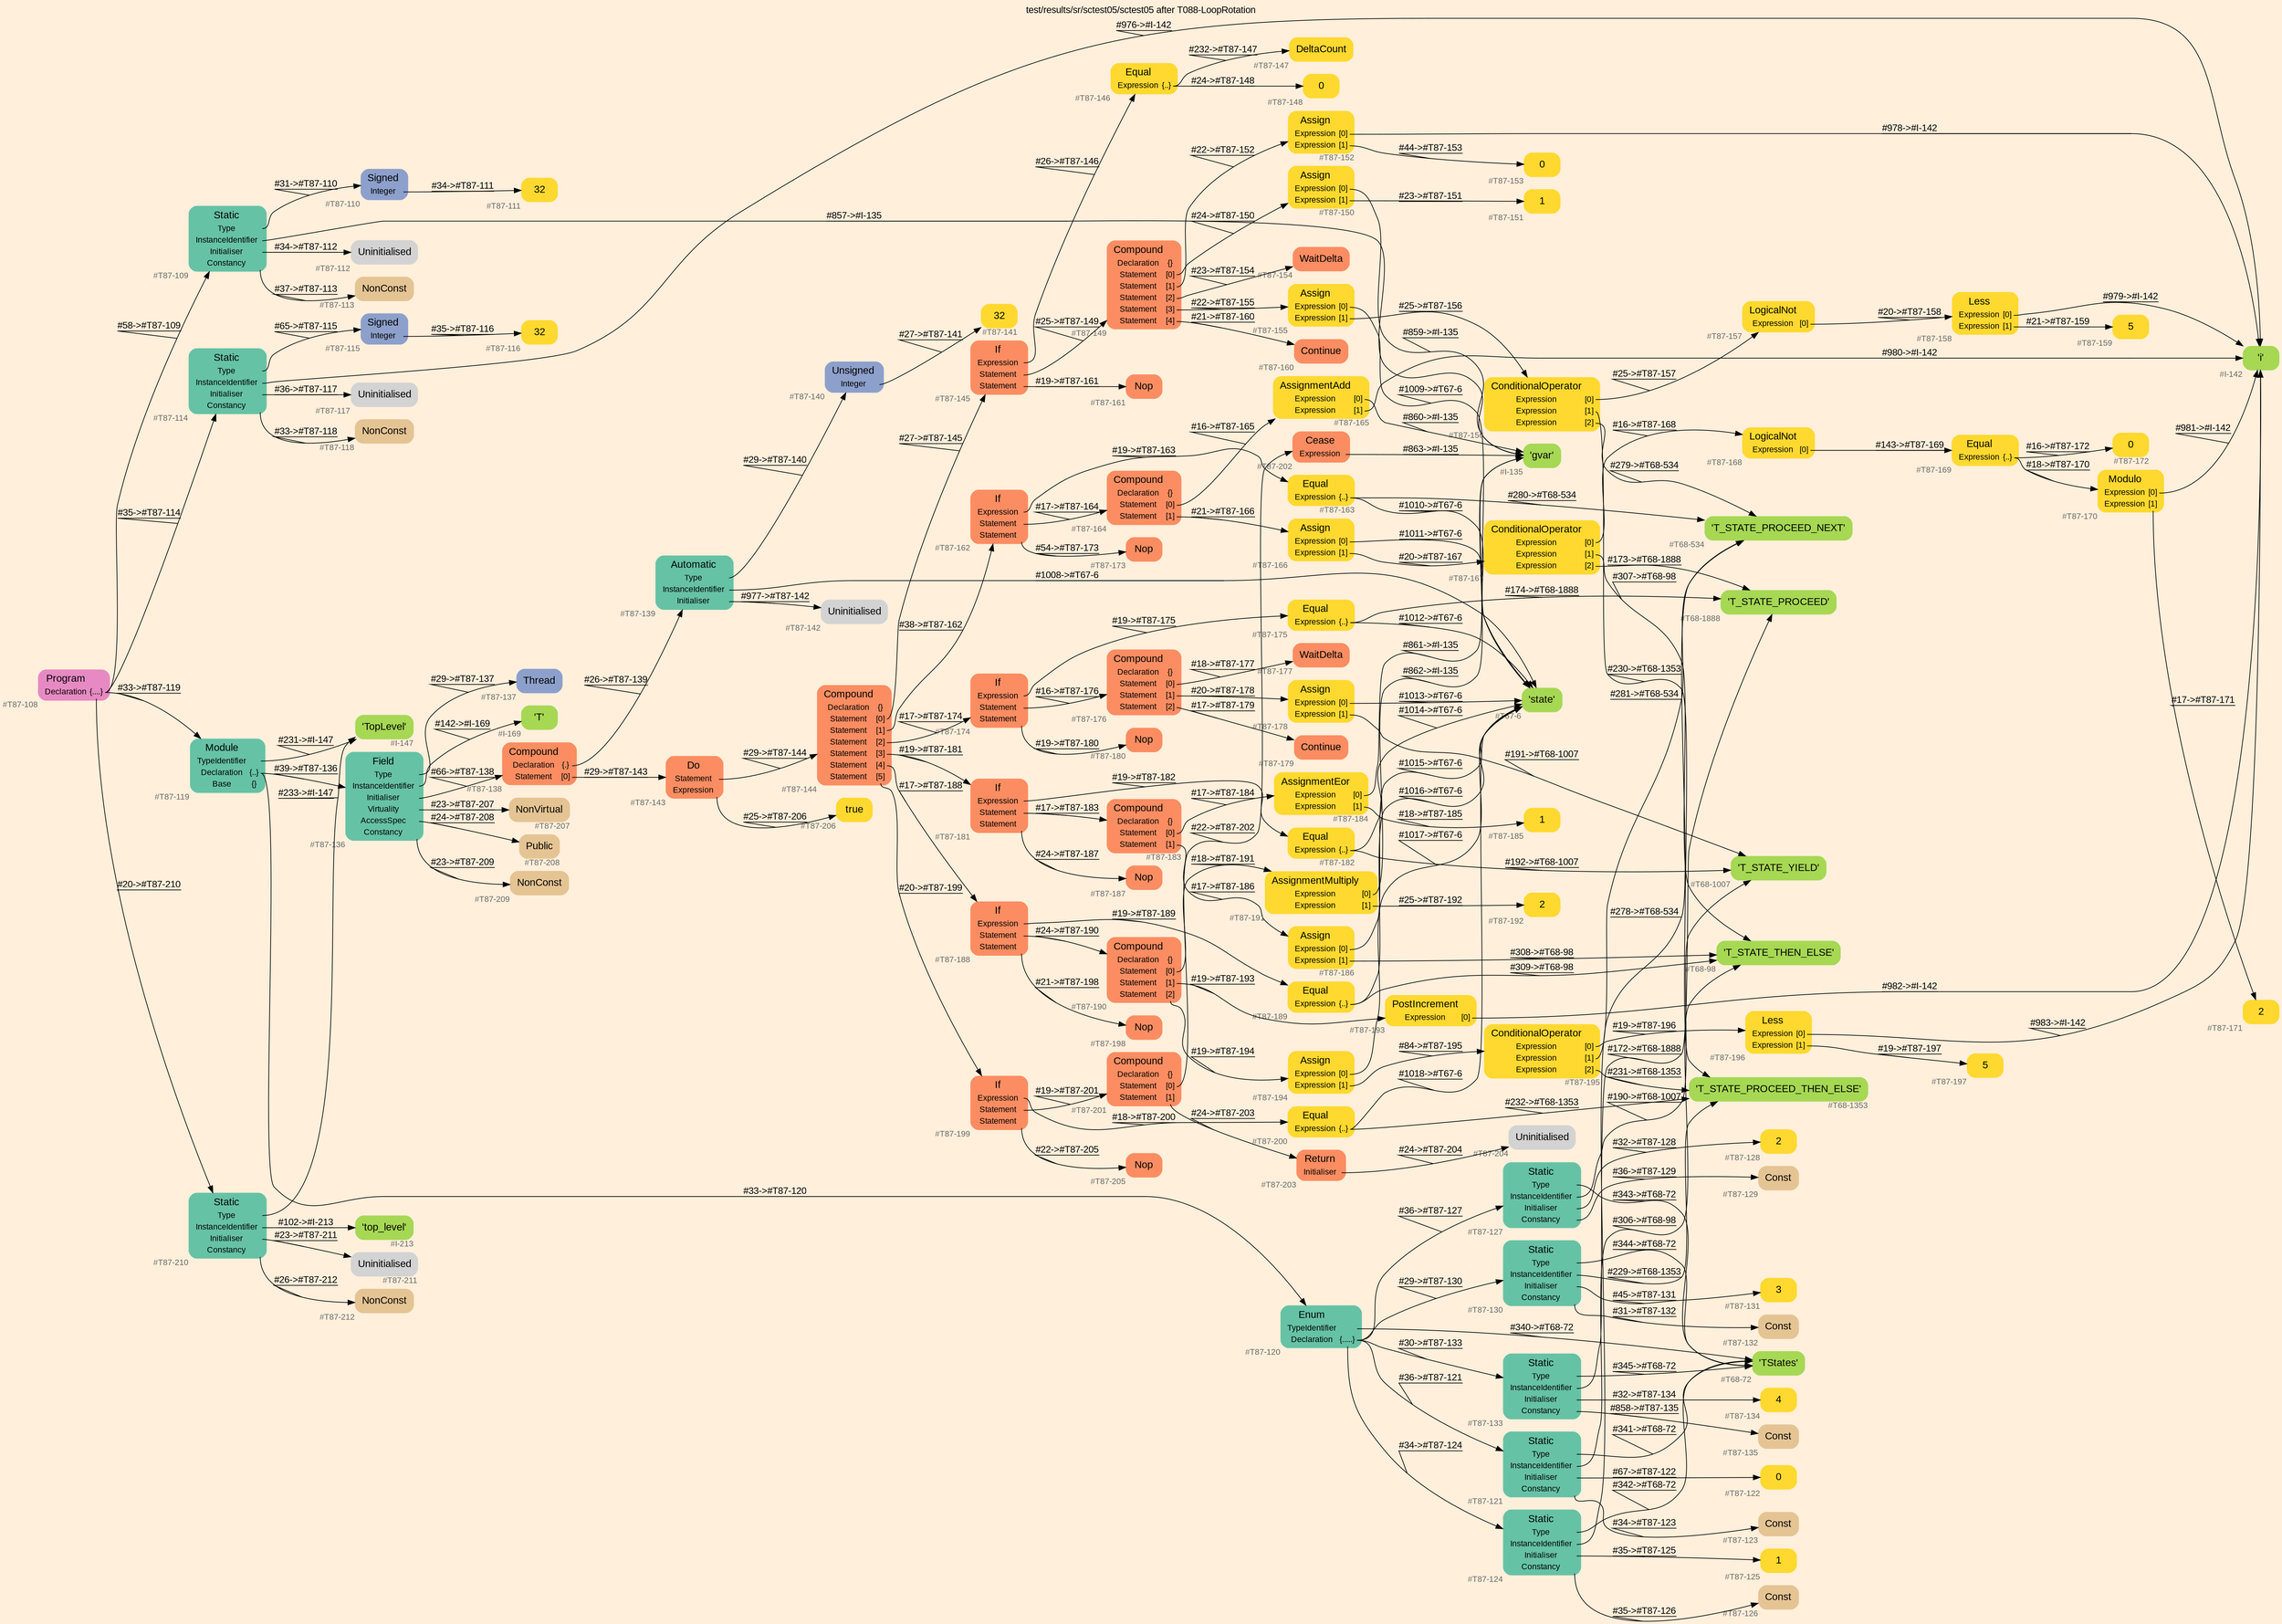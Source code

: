 digraph "test/results/sr/sctest05/sctest05 after T088-LoopRotation" {
label = "test/results/sr/sctest05/sctest05 after T088-LoopRotation"
labelloc = t
graph [
    rankdir = "LR"
    ranksep = 0.3
    bgcolor = antiquewhite1
    color = black
    fontcolor = black
    fontname = "Arial"
];
node [
    fontname = "Arial"
];
edge [
    fontname = "Arial"
];

// -------------------- node figure --------------------
// -------- block #T87-108 ----------
"#T87-108" [
    fillcolor = "/set28/4"
    xlabel = "#T87-108"
    fontsize = "12"
    fontcolor = grey40
    shape = "plaintext"
    label = <<TABLE BORDER="0" CELLBORDER="0" CELLSPACING="0">
     <TR><TD><FONT COLOR="black" POINT-SIZE="15">Program</FONT></TD></TR>
     <TR><TD><FONT COLOR="black" POINT-SIZE="12">Declaration</FONT></TD><TD PORT="port0"><FONT COLOR="black" POINT-SIZE="12">{....}</FONT></TD></TR>
    </TABLE>>
    style = "rounded,filled"
];

// -------- block #T87-109 ----------
"#T87-109" [
    fillcolor = "/set28/1"
    xlabel = "#T87-109"
    fontsize = "12"
    fontcolor = grey40
    shape = "plaintext"
    label = <<TABLE BORDER="0" CELLBORDER="0" CELLSPACING="0">
     <TR><TD><FONT COLOR="black" POINT-SIZE="15">Static</FONT></TD></TR>
     <TR><TD><FONT COLOR="black" POINT-SIZE="12">Type</FONT></TD><TD PORT="port0"></TD></TR>
     <TR><TD><FONT COLOR="black" POINT-SIZE="12">InstanceIdentifier</FONT></TD><TD PORT="port1"></TD></TR>
     <TR><TD><FONT COLOR="black" POINT-SIZE="12">Initialiser</FONT></TD><TD PORT="port2"></TD></TR>
     <TR><TD><FONT COLOR="black" POINT-SIZE="12">Constancy</FONT></TD><TD PORT="port3"></TD></TR>
    </TABLE>>
    style = "rounded,filled"
];

// -------- block #T87-110 ----------
"#T87-110" [
    fillcolor = "/set28/3"
    xlabel = "#T87-110"
    fontsize = "12"
    fontcolor = grey40
    shape = "plaintext"
    label = <<TABLE BORDER="0" CELLBORDER="0" CELLSPACING="0">
     <TR><TD><FONT COLOR="black" POINT-SIZE="15">Signed</FONT></TD></TR>
     <TR><TD><FONT COLOR="black" POINT-SIZE="12">Integer</FONT></TD><TD PORT="port0"></TD></TR>
    </TABLE>>
    style = "rounded,filled"
];

// -------- block #T87-111 ----------
"#T87-111" [
    fillcolor = "/set28/6"
    xlabel = "#T87-111"
    fontsize = "12"
    fontcolor = grey40
    shape = "plaintext"
    label = <<TABLE BORDER="0" CELLBORDER="0" CELLSPACING="0">
     <TR><TD><FONT COLOR="black" POINT-SIZE="15">32</FONT></TD></TR>
    </TABLE>>
    style = "rounded,filled"
];

// -------- block #I-135 ----------
"#I-135" [
    fillcolor = "/set28/5"
    xlabel = "#I-135"
    fontsize = "12"
    fontcolor = grey40
    shape = "plaintext"
    label = <<TABLE BORDER="0" CELLBORDER="0" CELLSPACING="0">
     <TR><TD><FONT COLOR="black" POINT-SIZE="15">'gvar'</FONT></TD></TR>
    </TABLE>>
    style = "rounded,filled"
];

// -------- block #T87-112 ----------
"#T87-112" [
    xlabel = "#T87-112"
    fontsize = "12"
    fontcolor = grey40
    shape = "plaintext"
    label = <<TABLE BORDER="0" CELLBORDER="0" CELLSPACING="0">
     <TR><TD><FONT COLOR="black" POINT-SIZE="15">Uninitialised</FONT></TD></TR>
    </TABLE>>
    style = "rounded,filled"
];

// -------- block #T87-113 ----------
"#T87-113" [
    fillcolor = "/set28/7"
    xlabel = "#T87-113"
    fontsize = "12"
    fontcolor = grey40
    shape = "plaintext"
    label = <<TABLE BORDER="0" CELLBORDER="0" CELLSPACING="0">
     <TR><TD><FONT COLOR="black" POINT-SIZE="15">NonConst</FONT></TD></TR>
    </TABLE>>
    style = "rounded,filled"
];

// -------- block #T87-114 ----------
"#T87-114" [
    fillcolor = "/set28/1"
    xlabel = "#T87-114"
    fontsize = "12"
    fontcolor = grey40
    shape = "plaintext"
    label = <<TABLE BORDER="0" CELLBORDER="0" CELLSPACING="0">
     <TR><TD><FONT COLOR="black" POINT-SIZE="15">Static</FONT></TD></TR>
     <TR><TD><FONT COLOR="black" POINT-SIZE="12">Type</FONT></TD><TD PORT="port0"></TD></TR>
     <TR><TD><FONT COLOR="black" POINT-SIZE="12">InstanceIdentifier</FONT></TD><TD PORT="port1"></TD></TR>
     <TR><TD><FONT COLOR="black" POINT-SIZE="12">Initialiser</FONT></TD><TD PORT="port2"></TD></TR>
     <TR><TD><FONT COLOR="black" POINT-SIZE="12">Constancy</FONT></TD><TD PORT="port3"></TD></TR>
    </TABLE>>
    style = "rounded,filled"
];

// -------- block #T87-115 ----------
"#T87-115" [
    fillcolor = "/set28/3"
    xlabel = "#T87-115"
    fontsize = "12"
    fontcolor = grey40
    shape = "plaintext"
    label = <<TABLE BORDER="0" CELLBORDER="0" CELLSPACING="0">
     <TR><TD><FONT COLOR="black" POINT-SIZE="15">Signed</FONT></TD></TR>
     <TR><TD><FONT COLOR="black" POINT-SIZE="12">Integer</FONT></TD><TD PORT="port0"></TD></TR>
    </TABLE>>
    style = "rounded,filled"
];

// -------- block #T87-116 ----------
"#T87-116" [
    fillcolor = "/set28/6"
    xlabel = "#T87-116"
    fontsize = "12"
    fontcolor = grey40
    shape = "plaintext"
    label = <<TABLE BORDER="0" CELLBORDER="0" CELLSPACING="0">
     <TR><TD><FONT COLOR="black" POINT-SIZE="15">32</FONT></TD></TR>
    </TABLE>>
    style = "rounded,filled"
];

// -------- block #I-142 ----------
"#I-142" [
    fillcolor = "/set28/5"
    xlabel = "#I-142"
    fontsize = "12"
    fontcolor = grey40
    shape = "plaintext"
    label = <<TABLE BORDER="0" CELLBORDER="0" CELLSPACING="0">
     <TR><TD><FONT COLOR="black" POINT-SIZE="15">'i'</FONT></TD></TR>
    </TABLE>>
    style = "rounded,filled"
];

// -------- block #T87-117 ----------
"#T87-117" [
    xlabel = "#T87-117"
    fontsize = "12"
    fontcolor = grey40
    shape = "plaintext"
    label = <<TABLE BORDER="0" CELLBORDER="0" CELLSPACING="0">
     <TR><TD><FONT COLOR="black" POINT-SIZE="15">Uninitialised</FONT></TD></TR>
    </TABLE>>
    style = "rounded,filled"
];

// -------- block #T87-118 ----------
"#T87-118" [
    fillcolor = "/set28/7"
    xlabel = "#T87-118"
    fontsize = "12"
    fontcolor = grey40
    shape = "plaintext"
    label = <<TABLE BORDER="0" CELLBORDER="0" CELLSPACING="0">
     <TR><TD><FONT COLOR="black" POINT-SIZE="15">NonConst</FONT></TD></TR>
    </TABLE>>
    style = "rounded,filled"
];

// -------- block #T87-119 ----------
"#T87-119" [
    fillcolor = "/set28/1"
    xlabel = "#T87-119"
    fontsize = "12"
    fontcolor = grey40
    shape = "plaintext"
    label = <<TABLE BORDER="0" CELLBORDER="0" CELLSPACING="0">
     <TR><TD><FONT COLOR="black" POINT-SIZE="15">Module</FONT></TD></TR>
     <TR><TD><FONT COLOR="black" POINT-SIZE="12">TypeIdentifier</FONT></TD><TD PORT="port0"></TD></TR>
     <TR><TD><FONT COLOR="black" POINT-SIZE="12">Declaration</FONT></TD><TD PORT="port1"><FONT COLOR="black" POINT-SIZE="12">{..}</FONT></TD></TR>
     <TR><TD><FONT COLOR="black" POINT-SIZE="12">Base</FONT></TD><TD PORT="port2"><FONT COLOR="black" POINT-SIZE="12">{}</FONT></TD></TR>
    </TABLE>>
    style = "rounded,filled"
];

// -------- block #I-147 ----------
"#I-147" [
    fillcolor = "/set28/5"
    xlabel = "#I-147"
    fontsize = "12"
    fontcolor = grey40
    shape = "plaintext"
    label = <<TABLE BORDER="0" CELLBORDER="0" CELLSPACING="0">
     <TR><TD><FONT COLOR="black" POINT-SIZE="15">'TopLevel'</FONT></TD></TR>
    </TABLE>>
    style = "rounded,filled"
];

// -------- block #T87-120 ----------
"#T87-120" [
    fillcolor = "/set28/1"
    xlabel = "#T87-120"
    fontsize = "12"
    fontcolor = grey40
    shape = "plaintext"
    label = <<TABLE BORDER="0" CELLBORDER="0" CELLSPACING="0">
     <TR><TD><FONT COLOR="black" POINT-SIZE="15">Enum</FONT></TD></TR>
     <TR><TD><FONT COLOR="black" POINT-SIZE="12">TypeIdentifier</FONT></TD><TD PORT="port0"></TD></TR>
     <TR><TD><FONT COLOR="black" POINT-SIZE="12">Declaration</FONT></TD><TD PORT="port1"><FONT COLOR="black" POINT-SIZE="12">{.....}</FONT></TD></TR>
    </TABLE>>
    style = "rounded,filled"
];

// -------- block #T68-72 ----------
"#T68-72" [
    fillcolor = "/set28/5"
    xlabel = "#T68-72"
    fontsize = "12"
    fontcolor = grey40
    shape = "plaintext"
    label = <<TABLE BORDER="0" CELLBORDER="0" CELLSPACING="0">
     <TR><TD><FONT COLOR="black" POINT-SIZE="15">'TStates'</FONT></TD></TR>
    </TABLE>>
    style = "rounded,filled"
];

// -------- block #T87-121 ----------
"#T87-121" [
    fillcolor = "/set28/1"
    xlabel = "#T87-121"
    fontsize = "12"
    fontcolor = grey40
    shape = "plaintext"
    label = <<TABLE BORDER="0" CELLBORDER="0" CELLSPACING="0">
     <TR><TD><FONT COLOR="black" POINT-SIZE="15">Static</FONT></TD></TR>
     <TR><TD><FONT COLOR="black" POINT-SIZE="12">Type</FONT></TD><TD PORT="port0"></TD></TR>
     <TR><TD><FONT COLOR="black" POINT-SIZE="12">InstanceIdentifier</FONT></TD><TD PORT="port1"></TD></TR>
     <TR><TD><FONT COLOR="black" POINT-SIZE="12">Initialiser</FONT></TD><TD PORT="port2"></TD></TR>
     <TR><TD><FONT COLOR="black" POINT-SIZE="12">Constancy</FONT></TD><TD PORT="port3"></TD></TR>
    </TABLE>>
    style = "rounded,filled"
];

// -------- block #T68-98 ----------
"#T68-98" [
    fillcolor = "/set28/5"
    xlabel = "#T68-98"
    fontsize = "12"
    fontcolor = grey40
    shape = "plaintext"
    label = <<TABLE BORDER="0" CELLBORDER="0" CELLSPACING="0">
     <TR><TD><FONT COLOR="black" POINT-SIZE="15">'T_STATE_THEN_ELSE'</FONT></TD></TR>
    </TABLE>>
    style = "rounded,filled"
];

// -------- block #T87-122 ----------
"#T87-122" [
    fillcolor = "/set28/6"
    xlabel = "#T87-122"
    fontsize = "12"
    fontcolor = grey40
    shape = "plaintext"
    label = <<TABLE BORDER="0" CELLBORDER="0" CELLSPACING="0">
     <TR><TD><FONT COLOR="black" POINT-SIZE="15">0</FONT></TD></TR>
    </TABLE>>
    style = "rounded,filled"
];

// -------- block #T87-123 ----------
"#T87-123" [
    fillcolor = "/set28/7"
    xlabel = "#T87-123"
    fontsize = "12"
    fontcolor = grey40
    shape = "plaintext"
    label = <<TABLE BORDER="0" CELLBORDER="0" CELLSPACING="0">
     <TR><TD><FONT COLOR="black" POINT-SIZE="15">Const</FONT></TD></TR>
    </TABLE>>
    style = "rounded,filled"
];

// -------- block #T87-124 ----------
"#T87-124" [
    fillcolor = "/set28/1"
    xlabel = "#T87-124"
    fontsize = "12"
    fontcolor = grey40
    shape = "plaintext"
    label = <<TABLE BORDER="0" CELLBORDER="0" CELLSPACING="0">
     <TR><TD><FONT COLOR="black" POINT-SIZE="15">Static</FONT></TD></TR>
     <TR><TD><FONT COLOR="black" POINT-SIZE="12">Type</FONT></TD><TD PORT="port0"></TD></TR>
     <TR><TD><FONT COLOR="black" POINT-SIZE="12">InstanceIdentifier</FONT></TD><TD PORT="port1"></TD></TR>
     <TR><TD><FONT COLOR="black" POINT-SIZE="12">Initialiser</FONT></TD><TD PORT="port2"></TD></TR>
     <TR><TD><FONT COLOR="black" POINT-SIZE="12">Constancy</FONT></TD><TD PORT="port3"></TD></TR>
    </TABLE>>
    style = "rounded,filled"
];

// -------- block #T68-534 ----------
"#T68-534" [
    fillcolor = "/set28/5"
    xlabel = "#T68-534"
    fontsize = "12"
    fontcolor = grey40
    shape = "plaintext"
    label = <<TABLE BORDER="0" CELLBORDER="0" CELLSPACING="0">
     <TR><TD><FONT COLOR="black" POINT-SIZE="15">'T_STATE_PROCEED_NEXT'</FONT></TD></TR>
    </TABLE>>
    style = "rounded,filled"
];

// -------- block #T87-125 ----------
"#T87-125" [
    fillcolor = "/set28/6"
    xlabel = "#T87-125"
    fontsize = "12"
    fontcolor = grey40
    shape = "plaintext"
    label = <<TABLE BORDER="0" CELLBORDER="0" CELLSPACING="0">
     <TR><TD><FONT COLOR="black" POINT-SIZE="15">1</FONT></TD></TR>
    </TABLE>>
    style = "rounded,filled"
];

// -------- block #T87-126 ----------
"#T87-126" [
    fillcolor = "/set28/7"
    xlabel = "#T87-126"
    fontsize = "12"
    fontcolor = grey40
    shape = "plaintext"
    label = <<TABLE BORDER="0" CELLBORDER="0" CELLSPACING="0">
     <TR><TD><FONT COLOR="black" POINT-SIZE="15">Const</FONT></TD></TR>
    </TABLE>>
    style = "rounded,filled"
];

// -------- block #T87-127 ----------
"#T87-127" [
    fillcolor = "/set28/1"
    xlabel = "#T87-127"
    fontsize = "12"
    fontcolor = grey40
    shape = "plaintext"
    label = <<TABLE BORDER="0" CELLBORDER="0" CELLSPACING="0">
     <TR><TD><FONT COLOR="black" POINT-SIZE="15">Static</FONT></TD></TR>
     <TR><TD><FONT COLOR="black" POINT-SIZE="12">Type</FONT></TD><TD PORT="port0"></TD></TR>
     <TR><TD><FONT COLOR="black" POINT-SIZE="12">InstanceIdentifier</FONT></TD><TD PORT="port1"></TD></TR>
     <TR><TD><FONT COLOR="black" POINT-SIZE="12">Initialiser</FONT></TD><TD PORT="port2"></TD></TR>
     <TR><TD><FONT COLOR="black" POINT-SIZE="12">Constancy</FONT></TD><TD PORT="port3"></TD></TR>
    </TABLE>>
    style = "rounded,filled"
];

// -------- block #T68-1007 ----------
"#T68-1007" [
    fillcolor = "/set28/5"
    xlabel = "#T68-1007"
    fontsize = "12"
    fontcolor = grey40
    shape = "plaintext"
    label = <<TABLE BORDER="0" CELLBORDER="0" CELLSPACING="0">
     <TR><TD><FONT COLOR="black" POINT-SIZE="15">'T_STATE_YIELD'</FONT></TD></TR>
    </TABLE>>
    style = "rounded,filled"
];

// -------- block #T87-128 ----------
"#T87-128" [
    fillcolor = "/set28/6"
    xlabel = "#T87-128"
    fontsize = "12"
    fontcolor = grey40
    shape = "plaintext"
    label = <<TABLE BORDER="0" CELLBORDER="0" CELLSPACING="0">
     <TR><TD><FONT COLOR="black" POINT-SIZE="15">2</FONT></TD></TR>
    </TABLE>>
    style = "rounded,filled"
];

// -------- block #T87-129 ----------
"#T87-129" [
    fillcolor = "/set28/7"
    xlabel = "#T87-129"
    fontsize = "12"
    fontcolor = grey40
    shape = "plaintext"
    label = <<TABLE BORDER="0" CELLBORDER="0" CELLSPACING="0">
     <TR><TD><FONT COLOR="black" POINT-SIZE="15">Const</FONT></TD></TR>
    </TABLE>>
    style = "rounded,filled"
];

// -------- block #T87-130 ----------
"#T87-130" [
    fillcolor = "/set28/1"
    xlabel = "#T87-130"
    fontsize = "12"
    fontcolor = grey40
    shape = "plaintext"
    label = <<TABLE BORDER="0" CELLBORDER="0" CELLSPACING="0">
     <TR><TD><FONT COLOR="black" POINT-SIZE="15">Static</FONT></TD></TR>
     <TR><TD><FONT COLOR="black" POINT-SIZE="12">Type</FONT></TD><TD PORT="port0"></TD></TR>
     <TR><TD><FONT COLOR="black" POINT-SIZE="12">InstanceIdentifier</FONT></TD><TD PORT="port1"></TD></TR>
     <TR><TD><FONT COLOR="black" POINT-SIZE="12">Initialiser</FONT></TD><TD PORT="port2"></TD></TR>
     <TR><TD><FONT COLOR="black" POINT-SIZE="12">Constancy</FONT></TD><TD PORT="port3"></TD></TR>
    </TABLE>>
    style = "rounded,filled"
];

// -------- block #T68-1353 ----------
"#T68-1353" [
    fillcolor = "/set28/5"
    xlabel = "#T68-1353"
    fontsize = "12"
    fontcolor = grey40
    shape = "plaintext"
    label = <<TABLE BORDER="0" CELLBORDER="0" CELLSPACING="0">
     <TR><TD><FONT COLOR="black" POINT-SIZE="15">'T_STATE_PROCEED_THEN_ELSE'</FONT></TD></TR>
    </TABLE>>
    style = "rounded,filled"
];

// -------- block #T87-131 ----------
"#T87-131" [
    fillcolor = "/set28/6"
    xlabel = "#T87-131"
    fontsize = "12"
    fontcolor = grey40
    shape = "plaintext"
    label = <<TABLE BORDER="0" CELLBORDER="0" CELLSPACING="0">
     <TR><TD><FONT COLOR="black" POINT-SIZE="15">3</FONT></TD></TR>
    </TABLE>>
    style = "rounded,filled"
];

// -------- block #T87-132 ----------
"#T87-132" [
    fillcolor = "/set28/7"
    xlabel = "#T87-132"
    fontsize = "12"
    fontcolor = grey40
    shape = "plaintext"
    label = <<TABLE BORDER="0" CELLBORDER="0" CELLSPACING="0">
     <TR><TD><FONT COLOR="black" POINT-SIZE="15">Const</FONT></TD></TR>
    </TABLE>>
    style = "rounded,filled"
];

// -------- block #T87-133 ----------
"#T87-133" [
    fillcolor = "/set28/1"
    xlabel = "#T87-133"
    fontsize = "12"
    fontcolor = grey40
    shape = "plaintext"
    label = <<TABLE BORDER="0" CELLBORDER="0" CELLSPACING="0">
     <TR><TD><FONT COLOR="black" POINT-SIZE="15">Static</FONT></TD></TR>
     <TR><TD><FONT COLOR="black" POINT-SIZE="12">Type</FONT></TD><TD PORT="port0"></TD></TR>
     <TR><TD><FONT COLOR="black" POINT-SIZE="12">InstanceIdentifier</FONT></TD><TD PORT="port1"></TD></TR>
     <TR><TD><FONT COLOR="black" POINT-SIZE="12">Initialiser</FONT></TD><TD PORT="port2"></TD></TR>
     <TR><TD><FONT COLOR="black" POINT-SIZE="12">Constancy</FONT></TD><TD PORT="port3"></TD></TR>
    </TABLE>>
    style = "rounded,filled"
];

// -------- block #T68-1888 ----------
"#T68-1888" [
    fillcolor = "/set28/5"
    xlabel = "#T68-1888"
    fontsize = "12"
    fontcolor = grey40
    shape = "plaintext"
    label = <<TABLE BORDER="0" CELLBORDER="0" CELLSPACING="0">
     <TR><TD><FONT COLOR="black" POINT-SIZE="15">'T_STATE_PROCEED'</FONT></TD></TR>
    </TABLE>>
    style = "rounded,filled"
];

// -------- block #T87-134 ----------
"#T87-134" [
    fillcolor = "/set28/6"
    xlabel = "#T87-134"
    fontsize = "12"
    fontcolor = grey40
    shape = "plaintext"
    label = <<TABLE BORDER="0" CELLBORDER="0" CELLSPACING="0">
     <TR><TD><FONT COLOR="black" POINT-SIZE="15">4</FONT></TD></TR>
    </TABLE>>
    style = "rounded,filled"
];

// -------- block #T87-135 ----------
"#T87-135" [
    fillcolor = "/set28/7"
    xlabel = "#T87-135"
    fontsize = "12"
    fontcolor = grey40
    shape = "plaintext"
    label = <<TABLE BORDER="0" CELLBORDER="0" CELLSPACING="0">
     <TR><TD><FONT COLOR="black" POINT-SIZE="15">Const</FONT></TD></TR>
    </TABLE>>
    style = "rounded,filled"
];

// -------- block #T87-136 ----------
"#T87-136" [
    fillcolor = "/set28/1"
    xlabel = "#T87-136"
    fontsize = "12"
    fontcolor = grey40
    shape = "plaintext"
    label = <<TABLE BORDER="0" CELLBORDER="0" CELLSPACING="0">
     <TR><TD><FONT COLOR="black" POINT-SIZE="15">Field</FONT></TD></TR>
     <TR><TD><FONT COLOR="black" POINT-SIZE="12">Type</FONT></TD><TD PORT="port0"></TD></TR>
     <TR><TD><FONT COLOR="black" POINT-SIZE="12">InstanceIdentifier</FONT></TD><TD PORT="port1"></TD></TR>
     <TR><TD><FONT COLOR="black" POINT-SIZE="12">Initialiser</FONT></TD><TD PORT="port2"></TD></TR>
     <TR><TD><FONT COLOR="black" POINT-SIZE="12">Virtuality</FONT></TD><TD PORT="port3"></TD></TR>
     <TR><TD><FONT COLOR="black" POINT-SIZE="12">AccessSpec</FONT></TD><TD PORT="port4"></TD></TR>
     <TR><TD><FONT COLOR="black" POINT-SIZE="12">Constancy</FONT></TD><TD PORT="port5"></TD></TR>
    </TABLE>>
    style = "rounded,filled"
];

// -------- block #T87-137 ----------
"#T87-137" [
    fillcolor = "/set28/3"
    xlabel = "#T87-137"
    fontsize = "12"
    fontcolor = grey40
    shape = "plaintext"
    label = <<TABLE BORDER="0" CELLBORDER="0" CELLSPACING="0">
     <TR><TD><FONT COLOR="black" POINT-SIZE="15">Thread</FONT></TD></TR>
    </TABLE>>
    style = "rounded,filled"
];

// -------- block #I-169 ----------
"#I-169" [
    fillcolor = "/set28/5"
    xlabel = "#I-169"
    fontsize = "12"
    fontcolor = grey40
    shape = "plaintext"
    label = <<TABLE BORDER="0" CELLBORDER="0" CELLSPACING="0">
     <TR><TD><FONT COLOR="black" POINT-SIZE="15">'T'</FONT></TD></TR>
    </TABLE>>
    style = "rounded,filled"
];

// -------- block #T87-138 ----------
"#T87-138" [
    fillcolor = "/set28/2"
    xlabel = "#T87-138"
    fontsize = "12"
    fontcolor = grey40
    shape = "plaintext"
    label = <<TABLE BORDER="0" CELLBORDER="0" CELLSPACING="0">
     <TR><TD><FONT COLOR="black" POINT-SIZE="15">Compound</FONT></TD></TR>
     <TR><TD><FONT COLOR="black" POINT-SIZE="12">Declaration</FONT></TD><TD PORT="port0"><FONT COLOR="black" POINT-SIZE="12">{.}</FONT></TD></TR>
     <TR><TD><FONT COLOR="black" POINT-SIZE="12">Statement</FONT></TD><TD PORT="port1"><FONT COLOR="black" POINT-SIZE="12">[0]</FONT></TD></TR>
    </TABLE>>
    style = "rounded,filled"
];

// -------- block #T87-139 ----------
"#T87-139" [
    fillcolor = "/set28/1"
    xlabel = "#T87-139"
    fontsize = "12"
    fontcolor = grey40
    shape = "plaintext"
    label = <<TABLE BORDER="0" CELLBORDER="0" CELLSPACING="0">
     <TR><TD><FONT COLOR="black" POINT-SIZE="15">Automatic</FONT></TD></TR>
     <TR><TD><FONT COLOR="black" POINT-SIZE="12">Type</FONT></TD><TD PORT="port0"></TD></TR>
     <TR><TD><FONT COLOR="black" POINT-SIZE="12">InstanceIdentifier</FONT></TD><TD PORT="port1"></TD></TR>
     <TR><TD><FONT COLOR="black" POINT-SIZE="12">Initialiser</FONT></TD><TD PORT="port2"></TD></TR>
    </TABLE>>
    style = "rounded,filled"
];

// -------- block #T87-140 ----------
"#T87-140" [
    fillcolor = "/set28/3"
    xlabel = "#T87-140"
    fontsize = "12"
    fontcolor = grey40
    shape = "plaintext"
    label = <<TABLE BORDER="0" CELLBORDER="0" CELLSPACING="0">
     <TR><TD><FONT COLOR="black" POINT-SIZE="15">Unsigned</FONT></TD></TR>
     <TR><TD><FONT COLOR="black" POINT-SIZE="12">Integer</FONT></TD><TD PORT="port0"></TD></TR>
    </TABLE>>
    style = "rounded,filled"
];

// -------- block #T87-141 ----------
"#T87-141" [
    fillcolor = "/set28/6"
    xlabel = "#T87-141"
    fontsize = "12"
    fontcolor = grey40
    shape = "plaintext"
    label = <<TABLE BORDER="0" CELLBORDER="0" CELLSPACING="0">
     <TR><TD><FONT COLOR="black" POINT-SIZE="15">32</FONT></TD></TR>
    </TABLE>>
    style = "rounded,filled"
];

// -------- block #T67-6 ----------
"#T67-6" [
    fillcolor = "/set28/5"
    xlabel = "#T67-6"
    fontsize = "12"
    fontcolor = grey40
    shape = "plaintext"
    label = <<TABLE BORDER="0" CELLBORDER="0" CELLSPACING="0">
     <TR><TD><FONT COLOR="black" POINT-SIZE="15">'state'</FONT></TD></TR>
    </TABLE>>
    style = "rounded,filled"
];

// -------- block #T87-142 ----------
"#T87-142" [
    xlabel = "#T87-142"
    fontsize = "12"
    fontcolor = grey40
    shape = "plaintext"
    label = <<TABLE BORDER="0" CELLBORDER="0" CELLSPACING="0">
     <TR><TD><FONT COLOR="black" POINT-SIZE="15">Uninitialised</FONT></TD></TR>
    </TABLE>>
    style = "rounded,filled"
];

// -------- block #T87-143 ----------
"#T87-143" [
    fillcolor = "/set28/2"
    xlabel = "#T87-143"
    fontsize = "12"
    fontcolor = grey40
    shape = "plaintext"
    label = <<TABLE BORDER="0" CELLBORDER="0" CELLSPACING="0">
     <TR><TD><FONT COLOR="black" POINT-SIZE="15">Do</FONT></TD></TR>
     <TR><TD><FONT COLOR="black" POINT-SIZE="12">Statement</FONT></TD><TD PORT="port0"></TD></TR>
     <TR><TD><FONT COLOR="black" POINT-SIZE="12">Expression</FONT></TD><TD PORT="port1"></TD></TR>
    </TABLE>>
    style = "rounded,filled"
];

// -------- block #T87-144 ----------
"#T87-144" [
    fillcolor = "/set28/2"
    xlabel = "#T87-144"
    fontsize = "12"
    fontcolor = grey40
    shape = "plaintext"
    label = <<TABLE BORDER="0" CELLBORDER="0" CELLSPACING="0">
     <TR><TD><FONT COLOR="black" POINT-SIZE="15">Compound</FONT></TD></TR>
     <TR><TD><FONT COLOR="black" POINT-SIZE="12">Declaration</FONT></TD><TD PORT="port0"><FONT COLOR="black" POINT-SIZE="12">{}</FONT></TD></TR>
     <TR><TD><FONT COLOR="black" POINT-SIZE="12">Statement</FONT></TD><TD PORT="port1"><FONT COLOR="black" POINT-SIZE="12">[0]</FONT></TD></TR>
     <TR><TD><FONT COLOR="black" POINT-SIZE="12">Statement</FONT></TD><TD PORT="port2"><FONT COLOR="black" POINT-SIZE="12">[1]</FONT></TD></TR>
     <TR><TD><FONT COLOR="black" POINT-SIZE="12">Statement</FONT></TD><TD PORT="port3"><FONT COLOR="black" POINT-SIZE="12">[2]</FONT></TD></TR>
     <TR><TD><FONT COLOR="black" POINT-SIZE="12">Statement</FONT></TD><TD PORT="port4"><FONT COLOR="black" POINT-SIZE="12">[3]</FONT></TD></TR>
     <TR><TD><FONT COLOR="black" POINT-SIZE="12">Statement</FONT></TD><TD PORT="port5"><FONT COLOR="black" POINT-SIZE="12">[4]</FONT></TD></TR>
     <TR><TD><FONT COLOR="black" POINT-SIZE="12">Statement</FONT></TD><TD PORT="port6"><FONT COLOR="black" POINT-SIZE="12">[5]</FONT></TD></TR>
    </TABLE>>
    style = "rounded,filled"
];

// -------- block #T87-145 ----------
"#T87-145" [
    fillcolor = "/set28/2"
    xlabel = "#T87-145"
    fontsize = "12"
    fontcolor = grey40
    shape = "plaintext"
    label = <<TABLE BORDER="0" CELLBORDER="0" CELLSPACING="0">
     <TR><TD><FONT COLOR="black" POINT-SIZE="15">If</FONT></TD></TR>
     <TR><TD><FONT COLOR="black" POINT-SIZE="12">Expression</FONT></TD><TD PORT="port0"></TD></TR>
     <TR><TD><FONT COLOR="black" POINT-SIZE="12">Statement</FONT></TD><TD PORT="port1"></TD></TR>
     <TR><TD><FONT COLOR="black" POINT-SIZE="12">Statement</FONT></TD><TD PORT="port2"></TD></TR>
    </TABLE>>
    style = "rounded,filled"
];

// -------- block #T87-146 ----------
"#T87-146" [
    fillcolor = "/set28/6"
    xlabel = "#T87-146"
    fontsize = "12"
    fontcolor = grey40
    shape = "plaintext"
    label = <<TABLE BORDER="0" CELLBORDER="0" CELLSPACING="0">
     <TR><TD><FONT COLOR="black" POINT-SIZE="15">Equal</FONT></TD></TR>
     <TR><TD><FONT COLOR="black" POINT-SIZE="12">Expression</FONT></TD><TD PORT="port0"><FONT COLOR="black" POINT-SIZE="12">{..}</FONT></TD></TR>
    </TABLE>>
    style = "rounded,filled"
];

// -------- block #T87-147 ----------
"#T87-147" [
    fillcolor = "/set28/6"
    xlabel = "#T87-147"
    fontsize = "12"
    fontcolor = grey40
    shape = "plaintext"
    label = <<TABLE BORDER="0" CELLBORDER="0" CELLSPACING="0">
     <TR><TD><FONT COLOR="black" POINT-SIZE="15">DeltaCount</FONT></TD></TR>
    </TABLE>>
    style = "rounded,filled"
];

// -------- block #T87-148 ----------
"#T87-148" [
    fillcolor = "/set28/6"
    xlabel = "#T87-148"
    fontsize = "12"
    fontcolor = grey40
    shape = "plaintext"
    label = <<TABLE BORDER="0" CELLBORDER="0" CELLSPACING="0">
     <TR><TD><FONT COLOR="black" POINT-SIZE="15">0</FONT></TD></TR>
    </TABLE>>
    style = "rounded,filled"
];

// -------- block #T87-149 ----------
"#T87-149" [
    fillcolor = "/set28/2"
    xlabel = "#T87-149"
    fontsize = "12"
    fontcolor = grey40
    shape = "plaintext"
    label = <<TABLE BORDER="0" CELLBORDER="0" CELLSPACING="0">
     <TR><TD><FONT COLOR="black" POINT-SIZE="15">Compound</FONT></TD></TR>
     <TR><TD><FONT COLOR="black" POINT-SIZE="12">Declaration</FONT></TD><TD PORT="port0"><FONT COLOR="black" POINT-SIZE="12">{}</FONT></TD></TR>
     <TR><TD><FONT COLOR="black" POINT-SIZE="12">Statement</FONT></TD><TD PORT="port1"><FONT COLOR="black" POINT-SIZE="12">[0]</FONT></TD></TR>
     <TR><TD><FONT COLOR="black" POINT-SIZE="12">Statement</FONT></TD><TD PORT="port2"><FONT COLOR="black" POINT-SIZE="12">[1]</FONT></TD></TR>
     <TR><TD><FONT COLOR="black" POINT-SIZE="12">Statement</FONT></TD><TD PORT="port3"><FONT COLOR="black" POINT-SIZE="12">[2]</FONT></TD></TR>
     <TR><TD><FONT COLOR="black" POINT-SIZE="12">Statement</FONT></TD><TD PORT="port4"><FONT COLOR="black" POINT-SIZE="12">[3]</FONT></TD></TR>
     <TR><TD><FONT COLOR="black" POINT-SIZE="12">Statement</FONT></TD><TD PORT="port5"><FONT COLOR="black" POINT-SIZE="12">[4]</FONT></TD></TR>
    </TABLE>>
    style = "rounded,filled"
];

// -------- block #T87-150 ----------
"#T87-150" [
    fillcolor = "/set28/6"
    xlabel = "#T87-150"
    fontsize = "12"
    fontcolor = grey40
    shape = "plaintext"
    label = <<TABLE BORDER="0" CELLBORDER="0" CELLSPACING="0">
     <TR><TD><FONT COLOR="black" POINT-SIZE="15">Assign</FONT></TD></TR>
     <TR><TD><FONT COLOR="black" POINT-SIZE="12">Expression</FONT></TD><TD PORT="port0"><FONT COLOR="black" POINT-SIZE="12">[0]</FONT></TD></TR>
     <TR><TD><FONT COLOR="black" POINT-SIZE="12">Expression</FONT></TD><TD PORT="port1"><FONT COLOR="black" POINT-SIZE="12">[1]</FONT></TD></TR>
    </TABLE>>
    style = "rounded,filled"
];

// -------- block #T87-151 ----------
"#T87-151" [
    fillcolor = "/set28/6"
    xlabel = "#T87-151"
    fontsize = "12"
    fontcolor = grey40
    shape = "plaintext"
    label = <<TABLE BORDER="0" CELLBORDER="0" CELLSPACING="0">
     <TR><TD><FONT COLOR="black" POINT-SIZE="15">1</FONT></TD></TR>
    </TABLE>>
    style = "rounded,filled"
];

// -------- block #T87-152 ----------
"#T87-152" [
    fillcolor = "/set28/6"
    xlabel = "#T87-152"
    fontsize = "12"
    fontcolor = grey40
    shape = "plaintext"
    label = <<TABLE BORDER="0" CELLBORDER="0" CELLSPACING="0">
     <TR><TD><FONT COLOR="black" POINT-SIZE="15">Assign</FONT></TD></TR>
     <TR><TD><FONT COLOR="black" POINT-SIZE="12">Expression</FONT></TD><TD PORT="port0"><FONT COLOR="black" POINT-SIZE="12">[0]</FONT></TD></TR>
     <TR><TD><FONT COLOR="black" POINT-SIZE="12">Expression</FONT></TD><TD PORT="port1"><FONT COLOR="black" POINT-SIZE="12">[1]</FONT></TD></TR>
    </TABLE>>
    style = "rounded,filled"
];

// -------- block #T87-153 ----------
"#T87-153" [
    fillcolor = "/set28/6"
    xlabel = "#T87-153"
    fontsize = "12"
    fontcolor = grey40
    shape = "plaintext"
    label = <<TABLE BORDER="0" CELLBORDER="0" CELLSPACING="0">
     <TR><TD><FONT COLOR="black" POINT-SIZE="15">0</FONT></TD></TR>
    </TABLE>>
    style = "rounded,filled"
];

// -------- block #T87-154 ----------
"#T87-154" [
    fillcolor = "/set28/2"
    xlabel = "#T87-154"
    fontsize = "12"
    fontcolor = grey40
    shape = "plaintext"
    label = <<TABLE BORDER="0" CELLBORDER="0" CELLSPACING="0">
     <TR><TD><FONT COLOR="black" POINT-SIZE="15">WaitDelta</FONT></TD></TR>
    </TABLE>>
    style = "rounded,filled"
];

// -------- block #T87-155 ----------
"#T87-155" [
    fillcolor = "/set28/6"
    xlabel = "#T87-155"
    fontsize = "12"
    fontcolor = grey40
    shape = "plaintext"
    label = <<TABLE BORDER="0" CELLBORDER="0" CELLSPACING="0">
     <TR><TD><FONT COLOR="black" POINT-SIZE="15">Assign</FONT></TD></TR>
     <TR><TD><FONT COLOR="black" POINT-SIZE="12">Expression</FONT></TD><TD PORT="port0"><FONT COLOR="black" POINT-SIZE="12">[0]</FONT></TD></TR>
     <TR><TD><FONT COLOR="black" POINT-SIZE="12">Expression</FONT></TD><TD PORT="port1"><FONT COLOR="black" POINT-SIZE="12">[1]</FONT></TD></TR>
    </TABLE>>
    style = "rounded,filled"
];

// -------- block #T87-156 ----------
"#T87-156" [
    fillcolor = "/set28/6"
    xlabel = "#T87-156"
    fontsize = "12"
    fontcolor = grey40
    shape = "plaintext"
    label = <<TABLE BORDER="0" CELLBORDER="0" CELLSPACING="0">
     <TR><TD><FONT COLOR="black" POINT-SIZE="15">ConditionalOperator</FONT></TD></TR>
     <TR><TD><FONT COLOR="black" POINT-SIZE="12">Expression</FONT></TD><TD PORT="port0"><FONT COLOR="black" POINT-SIZE="12">[0]</FONT></TD></TR>
     <TR><TD><FONT COLOR="black" POINT-SIZE="12">Expression</FONT></TD><TD PORT="port1"><FONT COLOR="black" POINT-SIZE="12">[1]</FONT></TD></TR>
     <TR><TD><FONT COLOR="black" POINT-SIZE="12">Expression</FONT></TD><TD PORT="port2"><FONT COLOR="black" POINT-SIZE="12">[2]</FONT></TD></TR>
    </TABLE>>
    style = "rounded,filled"
];

// -------- block #T87-157 ----------
"#T87-157" [
    fillcolor = "/set28/6"
    xlabel = "#T87-157"
    fontsize = "12"
    fontcolor = grey40
    shape = "plaintext"
    label = <<TABLE BORDER="0" CELLBORDER="0" CELLSPACING="0">
     <TR><TD><FONT COLOR="black" POINT-SIZE="15">LogicalNot</FONT></TD></TR>
     <TR><TD><FONT COLOR="black" POINT-SIZE="12">Expression</FONT></TD><TD PORT="port0"><FONT COLOR="black" POINT-SIZE="12">[0]</FONT></TD></TR>
    </TABLE>>
    style = "rounded,filled"
];

// -------- block #T87-158 ----------
"#T87-158" [
    fillcolor = "/set28/6"
    xlabel = "#T87-158"
    fontsize = "12"
    fontcolor = grey40
    shape = "plaintext"
    label = <<TABLE BORDER="0" CELLBORDER="0" CELLSPACING="0">
     <TR><TD><FONT COLOR="black" POINT-SIZE="15">Less</FONT></TD></TR>
     <TR><TD><FONT COLOR="black" POINT-SIZE="12">Expression</FONT></TD><TD PORT="port0"><FONT COLOR="black" POINT-SIZE="12">[0]</FONT></TD></TR>
     <TR><TD><FONT COLOR="black" POINT-SIZE="12">Expression</FONT></TD><TD PORT="port1"><FONT COLOR="black" POINT-SIZE="12">[1]</FONT></TD></TR>
    </TABLE>>
    style = "rounded,filled"
];

// -------- block #T87-159 ----------
"#T87-159" [
    fillcolor = "/set28/6"
    xlabel = "#T87-159"
    fontsize = "12"
    fontcolor = grey40
    shape = "plaintext"
    label = <<TABLE BORDER="0" CELLBORDER="0" CELLSPACING="0">
     <TR><TD><FONT COLOR="black" POINT-SIZE="15">5</FONT></TD></TR>
    </TABLE>>
    style = "rounded,filled"
];

// -------- block #T87-160 ----------
"#T87-160" [
    fillcolor = "/set28/2"
    xlabel = "#T87-160"
    fontsize = "12"
    fontcolor = grey40
    shape = "plaintext"
    label = <<TABLE BORDER="0" CELLBORDER="0" CELLSPACING="0">
     <TR><TD><FONT COLOR="black" POINT-SIZE="15">Continue</FONT></TD></TR>
    </TABLE>>
    style = "rounded,filled"
];

// -------- block #T87-161 ----------
"#T87-161" [
    fillcolor = "/set28/2"
    xlabel = "#T87-161"
    fontsize = "12"
    fontcolor = grey40
    shape = "plaintext"
    label = <<TABLE BORDER="0" CELLBORDER="0" CELLSPACING="0">
     <TR><TD><FONT COLOR="black" POINT-SIZE="15">Nop</FONT></TD></TR>
    </TABLE>>
    style = "rounded,filled"
];

// -------- block #T87-162 ----------
"#T87-162" [
    fillcolor = "/set28/2"
    xlabel = "#T87-162"
    fontsize = "12"
    fontcolor = grey40
    shape = "plaintext"
    label = <<TABLE BORDER="0" CELLBORDER="0" CELLSPACING="0">
     <TR><TD><FONT COLOR="black" POINT-SIZE="15">If</FONT></TD></TR>
     <TR><TD><FONT COLOR="black" POINT-SIZE="12">Expression</FONT></TD><TD PORT="port0"></TD></TR>
     <TR><TD><FONT COLOR="black" POINT-SIZE="12">Statement</FONT></TD><TD PORT="port1"></TD></TR>
     <TR><TD><FONT COLOR="black" POINT-SIZE="12">Statement</FONT></TD><TD PORT="port2"></TD></TR>
    </TABLE>>
    style = "rounded,filled"
];

// -------- block #T87-163 ----------
"#T87-163" [
    fillcolor = "/set28/6"
    xlabel = "#T87-163"
    fontsize = "12"
    fontcolor = grey40
    shape = "plaintext"
    label = <<TABLE BORDER="0" CELLBORDER="0" CELLSPACING="0">
     <TR><TD><FONT COLOR="black" POINT-SIZE="15">Equal</FONT></TD></TR>
     <TR><TD><FONT COLOR="black" POINT-SIZE="12">Expression</FONT></TD><TD PORT="port0"><FONT COLOR="black" POINT-SIZE="12">{..}</FONT></TD></TR>
    </TABLE>>
    style = "rounded,filled"
];

// -------- block #T87-164 ----------
"#T87-164" [
    fillcolor = "/set28/2"
    xlabel = "#T87-164"
    fontsize = "12"
    fontcolor = grey40
    shape = "plaintext"
    label = <<TABLE BORDER="0" CELLBORDER="0" CELLSPACING="0">
     <TR><TD><FONT COLOR="black" POINT-SIZE="15">Compound</FONT></TD></TR>
     <TR><TD><FONT COLOR="black" POINT-SIZE="12">Declaration</FONT></TD><TD PORT="port0"><FONT COLOR="black" POINT-SIZE="12">{}</FONT></TD></TR>
     <TR><TD><FONT COLOR="black" POINT-SIZE="12">Statement</FONT></TD><TD PORT="port1"><FONT COLOR="black" POINT-SIZE="12">[0]</FONT></TD></TR>
     <TR><TD><FONT COLOR="black" POINT-SIZE="12">Statement</FONT></TD><TD PORT="port2"><FONT COLOR="black" POINT-SIZE="12">[1]</FONT></TD></TR>
    </TABLE>>
    style = "rounded,filled"
];

// -------- block #T87-165 ----------
"#T87-165" [
    fillcolor = "/set28/6"
    xlabel = "#T87-165"
    fontsize = "12"
    fontcolor = grey40
    shape = "plaintext"
    label = <<TABLE BORDER="0" CELLBORDER="0" CELLSPACING="0">
     <TR><TD><FONT COLOR="black" POINT-SIZE="15">AssignmentAdd</FONT></TD></TR>
     <TR><TD><FONT COLOR="black" POINT-SIZE="12">Expression</FONT></TD><TD PORT="port0"><FONT COLOR="black" POINT-SIZE="12">[0]</FONT></TD></TR>
     <TR><TD><FONT COLOR="black" POINT-SIZE="12">Expression</FONT></TD><TD PORT="port1"><FONT COLOR="black" POINT-SIZE="12">[1]</FONT></TD></TR>
    </TABLE>>
    style = "rounded,filled"
];

// -------- block #T87-166 ----------
"#T87-166" [
    fillcolor = "/set28/6"
    xlabel = "#T87-166"
    fontsize = "12"
    fontcolor = grey40
    shape = "plaintext"
    label = <<TABLE BORDER="0" CELLBORDER="0" CELLSPACING="0">
     <TR><TD><FONT COLOR="black" POINT-SIZE="15">Assign</FONT></TD></TR>
     <TR><TD><FONT COLOR="black" POINT-SIZE="12">Expression</FONT></TD><TD PORT="port0"><FONT COLOR="black" POINT-SIZE="12">[0]</FONT></TD></TR>
     <TR><TD><FONT COLOR="black" POINT-SIZE="12">Expression</FONT></TD><TD PORT="port1"><FONT COLOR="black" POINT-SIZE="12">[1]</FONT></TD></TR>
    </TABLE>>
    style = "rounded,filled"
];

// -------- block #T87-167 ----------
"#T87-167" [
    fillcolor = "/set28/6"
    xlabel = "#T87-167"
    fontsize = "12"
    fontcolor = grey40
    shape = "plaintext"
    label = <<TABLE BORDER="0" CELLBORDER="0" CELLSPACING="0">
     <TR><TD><FONT COLOR="black" POINT-SIZE="15">ConditionalOperator</FONT></TD></TR>
     <TR><TD><FONT COLOR="black" POINT-SIZE="12">Expression</FONT></TD><TD PORT="port0"><FONT COLOR="black" POINT-SIZE="12">[0]</FONT></TD></TR>
     <TR><TD><FONT COLOR="black" POINT-SIZE="12">Expression</FONT></TD><TD PORT="port1"><FONT COLOR="black" POINT-SIZE="12">[1]</FONT></TD></TR>
     <TR><TD><FONT COLOR="black" POINT-SIZE="12">Expression</FONT></TD><TD PORT="port2"><FONT COLOR="black" POINT-SIZE="12">[2]</FONT></TD></TR>
    </TABLE>>
    style = "rounded,filled"
];

// -------- block #T87-168 ----------
"#T87-168" [
    fillcolor = "/set28/6"
    xlabel = "#T87-168"
    fontsize = "12"
    fontcolor = grey40
    shape = "plaintext"
    label = <<TABLE BORDER="0" CELLBORDER="0" CELLSPACING="0">
     <TR><TD><FONT COLOR="black" POINT-SIZE="15">LogicalNot</FONT></TD></TR>
     <TR><TD><FONT COLOR="black" POINT-SIZE="12">Expression</FONT></TD><TD PORT="port0"><FONT COLOR="black" POINT-SIZE="12">[0]</FONT></TD></TR>
    </TABLE>>
    style = "rounded,filled"
];

// -------- block #T87-169 ----------
"#T87-169" [
    fillcolor = "/set28/6"
    xlabel = "#T87-169"
    fontsize = "12"
    fontcolor = grey40
    shape = "plaintext"
    label = <<TABLE BORDER="0" CELLBORDER="0" CELLSPACING="0">
     <TR><TD><FONT COLOR="black" POINT-SIZE="15">Equal</FONT></TD></TR>
     <TR><TD><FONT COLOR="black" POINT-SIZE="12">Expression</FONT></TD><TD PORT="port0"><FONT COLOR="black" POINT-SIZE="12">{..}</FONT></TD></TR>
    </TABLE>>
    style = "rounded,filled"
];

// -------- block #T87-170 ----------
"#T87-170" [
    fillcolor = "/set28/6"
    xlabel = "#T87-170"
    fontsize = "12"
    fontcolor = grey40
    shape = "plaintext"
    label = <<TABLE BORDER="0" CELLBORDER="0" CELLSPACING="0">
     <TR><TD><FONT COLOR="black" POINT-SIZE="15">Modulo</FONT></TD></TR>
     <TR><TD><FONT COLOR="black" POINT-SIZE="12">Expression</FONT></TD><TD PORT="port0"><FONT COLOR="black" POINT-SIZE="12">[0]</FONT></TD></TR>
     <TR><TD><FONT COLOR="black" POINT-SIZE="12">Expression</FONT></TD><TD PORT="port1"><FONT COLOR="black" POINT-SIZE="12">[1]</FONT></TD></TR>
    </TABLE>>
    style = "rounded,filled"
];

// -------- block #T87-171 ----------
"#T87-171" [
    fillcolor = "/set28/6"
    xlabel = "#T87-171"
    fontsize = "12"
    fontcolor = grey40
    shape = "plaintext"
    label = <<TABLE BORDER="0" CELLBORDER="0" CELLSPACING="0">
     <TR><TD><FONT COLOR="black" POINT-SIZE="15">2</FONT></TD></TR>
    </TABLE>>
    style = "rounded,filled"
];

// -------- block #T87-172 ----------
"#T87-172" [
    fillcolor = "/set28/6"
    xlabel = "#T87-172"
    fontsize = "12"
    fontcolor = grey40
    shape = "plaintext"
    label = <<TABLE BORDER="0" CELLBORDER="0" CELLSPACING="0">
     <TR><TD><FONT COLOR="black" POINT-SIZE="15">0</FONT></TD></TR>
    </TABLE>>
    style = "rounded,filled"
];

// -------- block #T87-173 ----------
"#T87-173" [
    fillcolor = "/set28/2"
    xlabel = "#T87-173"
    fontsize = "12"
    fontcolor = grey40
    shape = "plaintext"
    label = <<TABLE BORDER="0" CELLBORDER="0" CELLSPACING="0">
     <TR><TD><FONT COLOR="black" POINT-SIZE="15">Nop</FONT></TD></TR>
    </TABLE>>
    style = "rounded,filled"
];

// -------- block #T87-174 ----------
"#T87-174" [
    fillcolor = "/set28/2"
    xlabel = "#T87-174"
    fontsize = "12"
    fontcolor = grey40
    shape = "plaintext"
    label = <<TABLE BORDER="0" CELLBORDER="0" CELLSPACING="0">
     <TR><TD><FONT COLOR="black" POINT-SIZE="15">If</FONT></TD></TR>
     <TR><TD><FONT COLOR="black" POINT-SIZE="12">Expression</FONT></TD><TD PORT="port0"></TD></TR>
     <TR><TD><FONT COLOR="black" POINT-SIZE="12">Statement</FONT></TD><TD PORT="port1"></TD></TR>
     <TR><TD><FONT COLOR="black" POINT-SIZE="12">Statement</FONT></TD><TD PORT="port2"></TD></TR>
    </TABLE>>
    style = "rounded,filled"
];

// -------- block #T87-175 ----------
"#T87-175" [
    fillcolor = "/set28/6"
    xlabel = "#T87-175"
    fontsize = "12"
    fontcolor = grey40
    shape = "plaintext"
    label = <<TABLE BORDER="0" CELLBORDER="0" CELLSPACING="0">
     <TR><TD><FONT COLOR="black" POINT-SIZE="15">Equal</FONT></TD></TR>
     <TR><TD><FONT COLOR="black" POINT-SIZE="12">Expression</FONT></TD><TD PORT="port0"><FONT COLOR="black" POINT-SIZE="12">{..}</FONT></TD></TR>
    </TABLE>>
    style = "rounded,filled"
];

// -------- block #T87-176 ----------
"#T87-176" [
    fillcolor = "/set28/2"
    xlabel = "#T87-176"
    fontsize = "12"
    fontcolor = grey40
    shape = "plaintext"
    label = <<TABLE BORDER="0" CELLBORDER="0" CELLSPACING="0">
     <TR><TD><FONT COLOR="black" POINT-SIZE="15">Compound</FONT></TD></TR>
     <TR><TD><FONT COLOR="black" POINT-SIZE="12">Declaration</FONT></TD><TD PORT="port0"><FONT COLOR="black" POINT-SIZE="12">{}</FONT></TD></TR>
     <TR><TD><FONT COLOR="black" POINT-SIZE="12">Statement</FONT></TD><TD PORT="port1"><FONT COLOR="black" POINT-SIZE="12">[0]</FONT></TD></TR>
     <TR><TD><FONT COLOR="black" POINT-SIZE="12">Statement</FONT></TD><TD PORT="port2"><FONT COLOR="black" POINT-SIZE="12">[1]</FONT></TD></TR>
     <TR><TD><FONT COLOR="black" POINT-SIZE="12">Statement</FONT></TD><TD PORT="port3"><FONT COLOR="black" POINT-SIZE="12">[2]</FONT></TD></TR>
    </TABLE>>
    style = "rounded,filled"
];

// -------- block #T87-177 ----------
"#T87-177" [
    fillcolor = "/set28/2"
    xlabel = "#T87-177"
    fontsize = "12"
    fontcolor = grey40
    shape = "plaintext"
    label = <<TABLE BORDER="0" CELLBORDER="0" CELLSPACING="0">
     <TR><TD><FONT COLOR="black" POINT-SIZE="15">WaitDelta</FONT></TD></TR>
    </TABLE>>
    style = "rounded,filled"
];

// -------- block #T87-178 ----------
"#T87-178" [
    fillcolor = "/set28/6"
    xlabel = "#T87-178"
    fontsize = "12"
    fontcolor = grey40
    shape = "plaintext"
    label = <<TABLE BORDER="0" CELLBORDER="0" CELLSPACING="0">
     <TR><TD><FONT COLOR="black" POINT-SIZE="15">Assign</FONT></TD></TR>
     <TR><TD><FONT COLOR="black" POINT-SIZE="12">Expression</FONT></TD><TD PORT="port0"><FONT COLOR="black" POINT-SIZE="12">[0]</FONT></TD></TR>
     <TR><TD><FONT COLOR="black" POINT-SIZE="12">Expression</FONT></TD><TD PORT="port1"><FONT COLOR="black" POINT-SIZE="12">[1]</FONT></TD></TR>
    </TABLE>>
    style = "rounded,filled"
];

// -------- block #T87-179 ----------
"#T87-179" [
    fillcolor = "/set28/2"
    xlabel = "#T87-179"
    fontsize = "12"
    fontcolor = grey40
    shape = "plaintext"
    label = <<TABLE BORDER="0" CELLBORDER="0" CELLSPACING="0">
     <TR><TD><FONT COLOR="black" POINT-SIZE="15">Continue</FONT></TD></TR>
    </TABLE>>
    style = "rounded,filled"
];

// -------- block #T87-180 ----------
"#T87-180" [
    fillcolor = "/set28/2"
    xlabel = "#T87-180"
    fontsize = "12"
    fontcolor = grey40
    shape = "plaintext"
    label = <<TABLE BORDER="0" CELLBORDER="0" CELLSPACING="0">
     <TR><TD><FONT COLOR="black" POINT-SIZE="15">Nop</FONT></TD></TR>
    </TABLE>>
    style = "rounded,filled"
];

// -------- block #T87-181 ----------
"#T87-181" [
    fillcolor = "/set28/2"
    xlabel = "#T87-181"
    fontsize = "12"
    fontcolor = grey40
    shape = "plaintext"
    label = <<TABLE BORDER="0" CELLBORDER="0" CELLSPACING="0">
     <TR><TD><FONT COLOR="black" POINT-SIZE="15">If</FONT></TD></TR>
     <TR><TD><FONT COLOR="black" POINT-SIZE="12">Expression</FONT></TD><TD PORT="port0"></TD></TR>
     <TR><TD><FONT COLOR="black" POINT-SIZE="12">Statement</FONT></TD><TD PORT="port1"></TD></TR>
     <TR><TD><FONT COLOR="black" POINT-SIZE="12">Statement</FONT></TD><TD PORT="port2"></TD></TR>
    </TABLE>>
    style = "rounded,filled"
];

// -------- block #T87-182 ----------
"#T87-182" [
    fillcolor = "/set28/6"
    xlabel = "#T87-182"
    fontsize = "12"
    fontcolor = grey40
    shape = "plaintext"
    label = <<TABLE BORDER="0" CELLBORDER="0" CELLSPACING="0">
     <TR><TD><FONT COLOR="black" POINT-SIZE="15">Equal</FONT></TD></TR>
     <TR><TD><FONT COLOR="black" POINT-SIZE="12">Expression</FONT></TD><TD PORT="port0"><FONT COLOR="black" POINT-SIZE="12">{..}</FONT></TD></TR>
    </TABLE>>
    style = "rounded,filled"
];

// -------- block #T87-183 ----------
"#T87-183" [
    fillcolor = "/set28/2"
    xlabel = "#T87-183"
    fontsize = "12"
    fontcolor = grey40
    shape = "plaintext"
    label = <<TABLE BORDER="0" CELLBORDER="0" CELLSPACING="0">
     <TR><TD><FONT COLOR="black" POINT-SIZE="15">Compound</FONT></TD></TR>
     <TR><TD><FONT COLOR="black" POINT-SIZE="12">Declaration</FONT></TD><TD PORT="port0"><FONT COLOR="black" POINT-SIZE="12">{}</FONT></TD></TR>
     <TR><TD><FONT COLOR="black" POINT-SIZE="12">Statement</FONT></TD><TD PORT="port1"><FONT COLOR="black" POINT-SIZE="12">[0]</FONT></TD></TR>
     <TR><TD><FONT COLOR="black" POINT-SIZE="12">Statement</FONT></TD><TD PORT="port2"><FONT COLOR="black" POINT-SIZE="12">[1]</FONT></TD></TR>
    </TABLE>>
    style = "rounded,filled"
];

// -------- block #T87-184 ----------
"#T87-184" [
    fillcolor = "/set28/6"
    xlabel = "#T87-184"
    fontsize = "12"
    fontcolor = grey40
    shape = "plaintext"
    label = <<TABLE BORDER="0" CELLBORDER="0" CELLSPACING="0">
     <TR><TD><FONT COLOR="black" POINT-SIZE="15">AssignmentEor</FONT></TD></TR>
     <TR><TD><FONT COLOR="black" POINT-SIZE="12">Expression</FONT></TD><TD PORT="port0"><FONT COLOR="black" POINT-SIZE="12">[0]</FONT></TD></TR>
     <TR><TD><FONT COLOR="black" POINT-SIZE="12">Expression</FONT></TD><TD PORT="port1"><FONT COLOR="black" POINT-SIZE="12">[1]</FONT></TD></TR>
    </TABLE>>
    style = "rounded,filled"
];

// -------- block #T87-185 ----------
"#T87-185" [
    fillcolor = "/set28/6"
    xlabel = "#T87-185"
    fontsize = "12"
    fontcolor = grey40
    shape = "plaintext"
    label = <<TABLE BORDER="0" CELLBORDER="0" CELLSPACING="0">
     <TR><TD><FONT COLOR="black" POINT-SIZE="15">1</FONT></TD></TR>
    </TABLE>>
    style = "rounded,filled"
];

// -------- block #T87-186 ----------
"#T87-186" [
    fillcolor = "/set28/6"
    xlabel = "#T87-186"
    fontsize = "12"
    fontcolor = grey40
    shape = "plaintext"
    label = <<TABLE BORDER="0" CELLBORDER="0" CELLSPACING="0">
     <TR><TD><FONT COLOR="black" POINT-SIZE="15">Assign</FONT></TD></TR>
     <TR><TD><FONT COLOR="black" POINT-SIZE="12">Expression</FONT></TD><TD PORT="port0"><FONT COLOR="black" POINT-SIZE="12">[0]</FONT></TD></TR>
     <TR><TD><FONT COLOR="black" POINT-SIZE="12">Expression</FONT></TD><TD PORT="port1"><FONT COLOR="black" POINT-SIZE="12">[1]</FONT></TD></TR>
    </TABLE>>
    style = "rounded,filled"
];

// -------- block #T87-187 ----------
"#T87-187" [
    fillcolor = "/set28/2"
    xlabel = "#T87-187"
    fontsize = "12"
    fontcolor = grey40
    shape = "plaintext"
    label = <<TABLE BORDER="0" CELLBORDER="0" CELLSPACING="0">
     <TR><TD><FONT COLOR="black" POINT-SIZE="15">Nop</FONT></TD></TR>
    </TABLE>>
    style = "rounded,filled"
];

// -------- block #T87-188 ----------
"#T87-188" [
    fillcolor = "/set28/2"
    xlabel = "#T87-188"
    fontsize = "12"
    fontcolor = grey40
    shape = "plaintext"
    label = <<TABLE BORDER="0" CELLBORDER="0" CELLSPACING="0">
     <TR><TD><FONT COLOR="black" POINT-SIZE="15">If</FONT></TD></TR>
     <TR><TD><FONT COLOR="black" POINT-SIZE="12">Expression</FONT></TD><TD PORT="port0"></TD></TR>
     <TR><TD><FONT COLOR="black" POINT-SIZE="12">Statement</FONT></TD><TD PORT="port1"></TD></TR>
     <TR><TD><FONT COLOR="black" POINT-SIZE="12">Statement</FONT></TD><TD PORT="port2"></TD></TR>
    </TABLE>>
    style = "rounded,filled"
];

// -------- block #T87-189 ----------
"#T87-189" [
    fillcolor = "/set28/6"
    xlabel = "#T87-189"
    fontsize = "12"
    fontcolor = grey40
    shape = "plaintext"
    label = <<TABLE BORDER="0" CELLBORDER="0" CELLSPACING="0">
     <TR><TD><FONT COLOR="black" POINT-SIZE="15">Equal</FONT></TD></TR>
     <TR><TD><FONT COLOR="black" POINT-SIZE="12">Expression</FONT></TD><TD PORT="port0"><FONT COLOR="black" POINT-SIZE="12">{..}</FONT></TD></TR>
    </TABLE>>
    style = "rounded,filled"
];

// -------- block #T87-190 ----------
"#T87-190" [
    fillcolor = "/set28/2"
    xlabel = "#T87-190"
    fontsize = "12"
    fontcolor = grey40
    shape = "plaintext"
    label = <<TABLE BORDER="0" CELLBORDER="0" CELLSPACING="0">
     <TR><TD><FONT COLOR="black" POINT-SIZE="15">Compound</FONT></TD></TR>
     <TR><TD><FONT COLOR="black" POINT-SIZE="12">Declaration</FONT></TD><TD PORT="port0"><FONT COLOR="black" POINT-SIZE="12">{}</FONT></TD></TR>
     <TR><TD><FONT COLOR="black" POINT-SIZE="12">Statement</FONT></TD><TD PORT="port1"><FONT COLOR="black" POINT-SIZE="12">[0]</FONT></TD></TR>
     <TR><TD><FONT COLOR="black" POINT-SIZE="12">Statement</FONT></TD><TD PORT="port2"><FONT COLOR="black" POINT-SIZE="12">[1]</FONT></TD></TR>
     <TR><TD><FONT COLOR="black" POINT-SIZE="12">Statement</FONT></TD><TD PORT="port3"><FONT COLOR="black" POINT-SIZE="12">[2]</FONT></TD></TR>
    </TABLE>>
    style = "rounded,filled"
];

// -------- block #T87-191 ----------
"#T87-191" [
    fillcolor = "/set28/6"
    xlabel = "#T87-191"
    fontsize = "12"
    fontcolor = grey40
    shape = "plaintext"
    label = <<TABLE BORDER="0" CELLBORDER="0" CELLSPACING="0">
     <TR><TD><FONT COLOR="black" POINT-SIZE="15">AssignmentMultiply</FONT></TD></TR>
     <TR><TD><FONT COLOR="black" POINT-SIZE="12">Expression</FONT></TD><TD PORT="port0"><FONT COLOR="black" POINT-SIZE="12">[0]</FONT></TD></TR>
     <TR><TD><FONT COLOR="black" POINT-SIZE="12">Expression</FONT></TD><TD PORT="port1"><FONT COLOR="black" POINT-SIZE="12">[1]</FONT></TD></TR>
    </TABLE>>
    style = "rounded,filled"
];

// -------- block #T87-192 ----------
"#T87-192" [
    fillcolor = "/set28/6"
    xlabel = "#T87-192"
    fontsize = "12"
    fontcolor = grey40
    shape = "plaintext"
    label = <<TABLE BORDER="0" CELLBORDER="0" CELLSPACING="0">
     <TR><TD><FONT COLOR="black" POINT-SIZE="15">2</FONT></TD></TR>
    </TABLE>>
    style = "rounded,filled"
];

// -------- block #T87-193 ----------
"#T87-193" [
    fillcolor = "/set28/6"
    xlabel = "#T87-193"
    fontsize = "12"
    fontcolor = grey40
    shape = "plaintext"
    label = <<TABLE BORDER="0" CELLBORDER="0" CELLSPACING="0">
     <TR><TD><FONT COLOR="black" POINT-SIZE="15">PostIncrement</FONT></TD></TR>
     <TR><TD><FONT COLOR="black" POINT-SIZE="12">Expression</FONT></TD><TD PORT="port0"><FONT COLOR="black" POINT-SIZE="12">[0]</FONT></TD></TR>
    </TABLE>>
    style = "rounded,filled"
];

// -------- block #T87-194 ----------
"#T87-194" [
    fillcolor = "/set28/6"
    xlabel = "#T87-194"
    fontsize = "12"
    fontcolor = grey40
    shape = "plaintext"
    label = <<TABLE BORDER="0" CELLBORDER="0" CELLSPACING="0">
     <TR><TD><FONT COLOR="black" POINT-SIZE="15">Assign</FONT></TD></TR>
     <TR><TD><FONT COLOR="black" POINT-SIZE="12">Expression</FONT></TD><TD PORT="port0"><FONT COLOR="black" POINT-SIZE="12">[0]</FONT></TD></TR>
     <TR><TD><FONT COLOR="black" POINT-SIZE="12">Expression</FONT></TD><TD PORT="port1"><FONT COLOR="black" POINT-SIZE="12">[1]</FONT></TD></TR>
    </TABLE>>
    style = "rounded,filled"
];

// -------- block #T87-195 ----------
"#T87-195" [
    fillcolor = "/set28/6"
    xlabel = "#T87-195"
    fontsize = "12"
    fontcolor = grey40
    shape = "plaintext"
    label = <<TABLE BORDER="0" CELLBORDER="0" CELLSPACING="0">
     <TR><TD><FONT COLOR="black" POINT-SIZE="15">ConditionalOperator</FONT></TD></TR>
     <TR><TD><FONT COLOR="black" POINT-SIZE="12">Expression</FONT></TD><TD PORT="port0"><FONT COLOR="black" POINT-SIZE="12">[0]</FONT></TD></TR>
     <TR><TD><FONT COLOR="black" POINT-SIZE="12">Expression</FONT></TD><TD PORT="port1"><FONT COLOR="black" POINT-SIZE="12">[1]</FONT></TD></TR>
     <TR><TD><FONT COLOR="black" POINT-SIZE="12">Expression</FONT></TD><TD PORT="port2"><FONT COLOR="black" POINT-SIZE="12">[2]</FONT></TD></TR>
    </TABLE>>
    style = "rounded,filled"
];

// -------- block #T87-196 ----------
"#T87-196" [
    fillcolor = "/set28/6"
    xlabel = "#T87-196"
    fontsize = "12"
    fontcolor = grey40
    shape = "plaintext"
    label = <<TABLE BORDER="0" CELLBORDER="0" CELLSPACING="0">
     <TR><TD><FONT COLOR="black" POINT-SIZE="15">Less</FONT></TD></TR>
     <TR><TD><FONT COLOR="black" POINT-SIZE="12">Expression</FONT></TD><TD PORT="port0"><FONT COLOR="black" POINT-SIZE="12">[0]</FONT></TD></TR>
     <TR><TD><FONT COLOR="black" POINT-SIZE="12">Expression</FONT></TD><TD PORT="port1"><FONT COLOR="black" POINT-SIZE="12">[1]</FONT></TD></TR>
    </TABLE>>
    style = "rounded,filled"
];

// -------- block #T87-197 ----------
"#T87-197" [
    fillcolor = "/set28/6"
    xlabel = "#T87-197"
    fontsize = "12"
    fontcolor = grey40
    shape = "plaintext"
    label = <<TABLE BORDER="0" CELLBORDER="0" CELLSPACING="0">
     <TR><TD><FONT COLOR="black" POINT-SIZE="15">5</FONT></TD></TR>
    </TABLE>>
    style = "rounded,filled"
];

// -------- block #T87-198 ----------
"#T87-198" [
    fillcolor = "/set28/2"
    xlabel = "#T87-198"
    fontsize = "12"
    fontcolor = grey40
    shape = "plaintext"
    label = <<TABLE BORDER="0" CELLBORDER="0" CELLSPACING="0">
     <TR><TD><FONT COLOR="black" POINT-SIZE="15">Nop</FONT></TD></TR>
    </TABLE>>
    style = "rounded,filled"
];

// -------- block #T87-199 ----------
"#T87-199" [
    fillcolor = "/set28/2"
    xlabel = "#T87-199"
    fontsize = "12"
    fontcolor = grey40
    shape = "plaintext"
    label = <<TABLE BORDER="0" CELLBORDER="0" CELLSPACING="0">
     <TR><TD><FONT COLOR="black" POINT-SIZE="15">If</FONT></TD></TR>
     <TR><TD><FONT COLOR="black" POINT-SIZE="12">Expression</FONT></TD><TD PORT="port0"></TD></TR>
     <TR><TD><FONT COLOR="black" POINT-SIZE="12">Statement</FONT></TD><TD PORT="port1"></TD></TR>
     <TR><TD><FONT COLOR="black" POINT-SIZE="12">Statement</FONT></TD><TD PORT="port2"></TD></TR>
    </TABLE>>
    style = "rounded,filled"
];

// -------- block #T87-200 ----------
"#T87-200" [
    fillcolor = "/set28/6"
    xlabel = "#T87-200"
    fontsize = "12"
    fontcolor = grey40
    shape = "plaintext"
    label = <<TABLE BORDER="0" CELLBORDER="0" CELLSPACING="0">
     <TR><TD><FONT COLOR="black" POINT-SIZE="15">Equal</FONT></TD></TR>
     <TR><TD><FONT COLOR="black" POINT-SIZE="12">Expression</FONT></TD><TD PORT="port0"><FONT COLOR="black" POINT-SIZE="12">{..}</FONT></TD></TR>
    </TABLE>>
    style = "rounded,filled"
];

// -------- block #T87-201 ----------
"#T87-201" [
    fillcolor = "/set28/2"
    xlabel = "#T87-201"
    fontsize = "12"
    fontcolor = grey40
    shape = "plaintext"
    label = <<TABLE BORDER="0" CELLBORDER="0" CELLSPACING="0">
     <TR><TD><FONT COLOR="black" POINT-SIZE="15">Compound</FONT></TD></TR>
     <TR><TD><FONT COLOR="black" POINT-SIZE="12">Declaration</FONT></TD><TD PORT="port0"><FONT COLOR="black" POINT-SIZE="12">{}</FONT></TD></TR>
     <TR><TD><FONT COLOR="black" POINT-SIZE="12">Statement</FONT></TD><TD PORT="port1"><FONT COLOR="black" POINT-SIZE="12">[0]</FONT></TD></TR>
     <TR><TD><FONT COLOR="black" POINT-SIZE="12">Statement</FONT></TD><TD PORT="port2"><FONT COLOR="black" POINT-SIZE="12">[1]</FONT></TD></TR>
    </TABLE>>
    style = "rounded,filled"
];

// -------- block #T87-202 ----------
"#T87-202" [
    fillcolor = "/set28/2"
    xlabel = "#T87-202"
    fontsize = "12"
    fontcolor = grey40
    shape = "plaintext"
    label = <<TABLE BORDER="0" CELLBORDER="0" CELLSPACING="0">
     <TR><TD><FONT COLOR="black" POINT-SIZE="15">Cease</FONT></TD></TR>
     <TR><TD><FONT COLOR="black" POINT-SIZE="12">Expression</FONT></TD><TD PORT="port0"></TD></TR>
    </TABLE>>
    style = "rounded,filled"
];

// -------- block #T87-203 ----------
"#T87-203" [
    fillcolor = "/set28/2"
    xlabel = "#T87-203"
    fontsize = "12"
    fontcolor = grey40
    shape = "plaintext"
    label = <<TABLE BORDER="0" CELLBORDER="0" CELLSPACING="0">
     <TR><TD><FONT COLOR="black" POINT-SIZE="15">Return</FONT></TD></TR>
     <TR><TD><FONT COLOR="black" POINT-SIZE="12">Initialiser</FONT></TD><TD PORT="port0"></TD></TR>
    </TABLE>>
    style = "rounded,filled"
];

// -------- block #T87-204 ----------
"#T87-204" [
    xlabel = "#T87-204"
    fontsize = "12"
    fontcolor = grey40
    shape = "plaintext"
    label = <<TABLE BORDER="0" CELLBORDER="0" CELLSPACING="0">
     <TR><TD><FONT COLOR="black" POINT-SIZE="15">Uninitialised</FONT></TD></TR>
    </TABLE>>
    style = "rounded,filled"
];

// -------- block #T87-205 ----------
"#T87-205" [
    fillcolor = "/set28/2"
    xlabel = "#T87-205"
    fontsize = "12"
    fontcolor = grey40
    shape = "plaintext"
    label = <<TABLE BORDER="0" CELLBORDER="0" CELLSPACING="0">
     <TR><TD><FONT COLOR="black" POINT-SIZE="15">Nop</FONT></TD></TR>
    </TABLE>>
    style = "rounded,filled"
];

// -------- block #T87-206 ----------
"#T87-206" [
    fillcolor = "/set28/6"
    xlabel = "#T87-206"
    fontsize = "12"
    fontcolor = grey40
    shape = "plaintext"
    label = <<TABLE BORDER="0" CELLBORDER="0" CELLSPACING="0">
     <TR><TD><FONT COLOR="black" POINT-SIZE="15">true</FONT></TD></TR>
    </TABLE>>
    style = "rounded,filled"
];

// -------- block #T87-207 ----------
"#T87-207" [
    fillcolor = "/set28/7"
    xlabel = "#T87-207"
    fontsize = "12"
    fontcolor = grey40
    shape = "plaintext"
    label = <<TABLE BORDER="0" CELLBORDER="0" CELLSPACING="0">
     <TR><TD><FONT COLOR="black" POINT-SIZE="15">NonVirtual</FONT></TD></TR>
    </TABLE>>
    style = "rounded,filled"
];

// -------- block #T87-208 ----------
"#T87-208" [
    fillcolor = "/set28/7"
    xlabel = "#T87-208"
    fontsize = "12"
    fontcolor = grey40
    shape = "plaintext"
    label = <<TABLE BORDER="0" CELLBORDER="0" CELLSPACING="0">
     <TR><TD><FONT COLOR="black" POINT-SIZE="15">Public</FONT></TD></TR>
    </TABLE>>
    style = "rounded,filled"
];

// -------- block #T87-209 ----------
"#T87-209" [
    fillcolor = "/set28/7"
    xlabel = "#T87-209"
    fontsize = "12"
    fontcolor = grey40
    shape = "plaintext"
    label = <<TABLE BORDER="0" CELLBORDER="0" CELLSPACING="0">
     <TR><TD><FONT COLOR="black" POINT-SIZE="15">NonConst</FONT></TD></TR>
    </TABLE>>
    style = "rounded,filled"
];

// -------- block #T87-210 ----------
"#T87-210" [
    fillcolor = "/set28/1"
    xlabel = "#T87-210"
    fontsize = "12"
    fontcolor = grey40
    shape = "plaintext"
    label = <<TABLE BORDER="0" CELLBORDER="0" CELLSPACING="0">
     <TR><TD><FONT COLOR="black" POINT-SIZE="15">Static</FONT></TD></TR>
     <TR><TD><FONT COLOR="black" POINT-SIZE="12">Type</FONT></TD><TD PORT="port0"></TD></TR>
     <TR><TD><FONT COLOR="black" POINT-SIZE="12">InstanceIdentifier</FONT></TD><TD PORT="port1"></TD></TR>
     <TR><TD><FONT COLOR="black" POINT-SIZE="12">Initialiser</FONT></TD><TD PORT="port2"></TD></TR>
     <TR><TD><FONT COLOR="black" POINT-SIZE="12">Constancy</FONT></TD><TD PORT="port3"></TD></TR>
    </TABLE>>
    style = "rounded,filled"
];

// -------- block #I-213 ----------
"#I-213" [
    fillcolor = "/set28/5"
    xlabel = "#I-213"
    fontsize = "12"
    fontcolor = grey40
    shape = "plaintext"
    label = <<TABLE BORDER="0" CELLBORDER="0" CELLSPACING="0">
     <TR><TD><FONT COLOR="black" POINT-SIZE="15">'top_level'</FONT></TD></TR>
    </TABLE>>
    style = "rounded,filled"
];

// -------- block #T87-211 ----------
"#T87-211" [
    xlabel = "#T87-211"
    fontsize = "12"
    fontcolor = grey40
    shape = "plaintext"
    label = <<TABLE BORDER="0" CELLBORDER="0" CELLSPACING="0">
     <TR><TD><FONT COLOR="black" POINT-SIZE="15">Uninitialised</FONT></TD></TR>
    </TABLE>>
    style = "rounded,filled"
];

// -------- block #T87-212 ----------
"#T87-212" [
    fillcolor = "/set28/7"
    xlabel = "#T87-212"
    fontsize = "12"
    fontcolor = grey40
    shape = "plaintext"
    label = <<TABLE BORDER="0" CELLBORDER="0" CELLSPACING="0">
     <TR><TD><FONT COLOR="black" POINT-SIZE="15">NonConst</FONT></TD></TR>
    </TABLE>>
    style = "rounded,filled"
];

"#T87-108":port0 -> "#T87-109" [
    label = "#58-&gt;#T87-109"
    decorate = true
    color = black
    fontcolor = black
];

"#T87-108":port0 -> "#T87-114" [
    label = "#35-&gt;#T87-114"
    decorate = true
    color = black
    fontcolor = black
];

"#T87-108":port0 -> "#T87-119" [
    label = "#33-&gt;#T87-119"
    decorate = true
    color = black
    fontcolor = black
];

"#T87-108":port0 -> "#T87-210" [
    label = "#20-&gt;#T87-210"
    decorate = true
    color = black
    fontcolor = black
];

"#T87-109":port0 -> "#T87-110" [
    label = "#31-&gt;#T87-110"
    decorate = true
    color = black
    fontcolor = black
];

"#T87-109":port1 -> "#I-135" [
    label = "#857-&gt;#I-135"
    decorate = true
    color = black
    fontcolor = black
];

"#T87-109":port2 -> "#T87-112" [
    label = "#34-&gt;#T87-112"
    decorate = true
    color = black
    fontcolor = black
];

"#T87-109":port3 -> "#T87-113" [
    label = "#37-&gt;#T87-113"
    decorate = true
    color = black
    fontcolor = black
];

"#T87-110":port0 -> "#T87-111" [
    label = "#34-&gt;#T87-111"
    decorate = true
    color = black
    fontcolor = black
];

"#T87-114":port0 -> "#T87-115" [
    label = "#65-&gt;#T87-115"
    decorate = true
    color = black
    fontcolor = black
];

"#T87-114":port1 -> "#I-142" [
    label = "#976-&gt;#I-142"
    decorate = true
    color = black
    fontcolor = black
];

"#T87-114":port2 -> "#T87-117" [
    label = "#36-&gt;#T87-117"
    decorate = true
    color = black
    fontcolor = black
];

"#T87-114":port3 -> "#T87-118" [
    label = "#33-&gt;#T87-118"
    decorate = true
    color = black
    fontcolor = black
];

"#T87-115":port0 -> "#T87-116" [
    label = "#35-&gt;#T87-116"
    decorate = true
    color = black
    fontcolor = black
];

"#T87-119":port0 -> "#I-147" [
    label = "#231-&gt;#I-147"
    decorate = true
    color = black
    fontcolor = black
];

"#T87-119":port1 -> "#T87-120" [
    label = "#33-&gt;#T87-120"
    decorate = true
    color = black
    fontcolor = black
];

"#T87-119":port1 -> "#T87-136" [
    label = "#39-&gt;#T87-136"
    decorate = true
    color = black
    fontcolor = black
];

"#T87-120":port0 -> "#T68-72" [
    label = "#340-&gt;#T68-72"
    decorate = true
    color = black
    fontcolor = black
];

"#T87-120":port1 -> "#T87-121" [
    label = "#36-&gt;#T87-121"
    decorate = true
    color = black
    fontcolor = black
];

"#T87-120":port1 -> "#T87-124" [
    label = "#34-&gt;#T87-124"
    decorate = true
    color = black
    fontcolor = black
];

"#T87-120":port1 -> "#T87-127" [
    label = "#36-&gt;#T87-127"
    decorate = true
    color = black
    fontcolor = black
];

"#T87-120":port1 -> "#T87-130" [
    label = "#29-&gt;#T87-130"
    decorate = true
    color = black
    fontcolor = black
];

"#T87-120":port1 -> "#T87-133" [
    label = "#30-&gt;#T87-133"
    decorate = true
    color = black
    fontcolor = black
];

"#T87-121":port0 -> "#T68-72" [
    label = "#341-&gt;#T68-72"
    decorate = true
    color = black
    fontcolor = black
];

"#T87-121":port1 -> "#T68-98" [
    label = "#306-&gt;#T68-98"
    decorate = true
    color = black
    fontcolor = black
];

"#T87-121":port2 -> "#T87-122" [
    label = "#67-&gt;#T87-122"
    decorate = true
    color = black
    fontcolor = black
];

"#T87-121":port3 -> "#T87-123" [
    label = "#34-&gt;#T87-123"
    decorate = true
    color = black
    fontcolor = black
];

"#T87-124":port0 -> "#T68-72" [
    label = "#342-&gt;#T68-72"
    decorate = true
    color = black
    fontcolor = black
];

"#T87-124":port1 -> "#T68-534" [
    label = "#278-&gt;#T68-534"
    decorate = true
    color = black
    fontcolor = black
];

"#T87-124":port2 -> "#T87-125" [
    label = "#35-&gt;#T87-125"
    decorate = true
    color = black
    fontcolor = black
];

"#T87-124":port3 -> "#T87-126" [
    label = "#35-&gt;#T87-126"
    decorate = true
    color = black
    fontcolor = black
];

"#T87-127":port0 -> "#T68-72" [
    label = "#343-&gt;#T68-72"
    decorate = true
    color = black
    fontcolor = black
];

"#T87-127":port1 -> "#T68-1007" [
    label = "#190-&gt;#T68-1007"
    decorate = true
    color = black
    fontcolor = black
];

"#T87-127":port2 -> "#T87-128" [
    label = "#32-&gt;#T87-128"
    decorate = true
    color = black
    fontcolor = black
];

"#T87-127":port3 -> "#T87-129" [
    label = "#36-&gt;#T87-129"
    decorate = true
    color = black
    fontcolor = black
];

"#T87-130":port0 -> "#T68-72" [
    label = "#344-&gt;#T68-72"
    decorate = true
    color = black
    fontcolor = black
];

"#T87-130":port1 -> "#T68-1353" [
    label = "#229-&gt;#T68-1353"
    decorate = true
    color = black
    fontcolor = black
];

"#T87-130":port2 -> "#T87-131" [
    label = "#45-&gt;#T87-131"
    decorate = true
    color = black
    fontcolor = black
];

"#T87-130":port3 -> "#T87-132" [
    label = "#31-&gt;#T87-132"
    decorate = true
    color = black
    fontcolor = black
];

"#T87-133":port0 -> "#T68-72" [
    label = "#345-&gt;#T68-72"
    decorate = true
    color = black
    fontcolor = black
];

"#T87-133":port1 -> "#T68-1888" [
    label = "#172-&gt;#T68-1888"
    decorate = true
    color = black
    fontcolor = black
];

"#T87-133":port2 -> "#T87-134" [
    label = "#32-&gt;#T87-134"
    decorate = true
    color = black
    fontcolor = black
];

"#T87-133":port3 -> "#T87-135" [
    label = "#858-&gt;#T87-135"
    decorate = true
    color = black
    fontcolor = black
];

"#T87-136":port0 -> "#T87-137" [
    label = "#29-&gt;#T87-137"
    decorate = true
    color = black
    fontcolor = black
];

"#T87-136":port1 -> "#I-169" [
    label = "#142-&gt;#I-169"
    decorate = true
    color = black
    fontcolor = black
];

"#T87-136":port2 -> "#T87-138" [
    label = "#66-&gt;#T87-138"
    decorate = true
    color = black
    fontcolor = black
];

"#T87-136":port3 -> "#T87-207" [
    label = "#23-&gt;#T87-207"
    decorate = true
    color = black
    fontcolor = black
];

"#T87-136":port4 -> "#T87-208" [
    label = "#24-&gt;#T87-208"
    decorate = true
    color = black
    fontcolor = black
];

"#T87-136":port5 -> "#T87-209" [
    label = "#23-&gt;#T87-209"
    decorate = true
    color = black
    fontcolor = black
];

"#T87-138":port0 -> "#T87-139" [
    label = "#26-&gt;#T87-139"
    decorate = true
    color = black
    fontcolor = black
];

"#T87-138":port1 -> "#T87-143" [
    label = "#29-&gt;#T87-143"
    decorate = true
    color = black
    fontcolor = black
];

"#T87-139":port0 -> "#T87-140" [
    label = "#29-&gt;#T87-140"
    decorate = true
    color = black
    fontcolor = black
];

"#T87-139":port1 -> "#T67-6" [
    label = "#1008-&gt;#T67-6"
    decorate = true
    color = black
    fontcolor = black
];

"#T87-139":port2 -> "#T87-142" [
    label = "#977-&gt;#T87-142"
    decorate = true
    color = black
    fontcolor = black
];

"#T87-140":port0 -> "#T87-141" [
    label = "#27-&gt;#T87-141"
    decorate = true
    color = black
    fontcolor = black
];

"#T87-143":port0 -> "#T87-144" [
    label = "#29-&gt;#T87-144"
    decorate = true
    color = black
    fontcolor = black
];

"#T87-143":port1 -> "#T87-206" [
    label = "#25-&gt;#T87-206"
    decorate = true
    color = black
    fontcolor = black
];

"#T87-144":port1 -> "#T87-145" [
    label = "#27-&gt;#T87-145"
    decorate = true
    color = black
    fontcolor = black
];

"#T87-144":port2 -> "#T87-162" [
    label = "#38-&gt;#T87-162"
    decorate = true
    color = black
    fontcolor = black
];

"#T87-144":port3 -> "#T87-174" [
    label = "#17-&gt;#T87-174"
    decorate = true
    color = black
    fontcolor = black
];

"#T87-144":port4 -> "#T87-181" [
    label = "#19-&gt;#T87-181"
    decorate = true
    color = black
    fontcolor = black
];

"#T87-144":port5 -> "#T87-188" [
    label = "#17-&gt;#T87-188"
    decorate = true
    color = black
    fontcolor = black
];

"#T87-144":port6 -> "#T87-199" [
    label = "#20-&gt;#T87-199"
    decorate = true
    color = black
    fontcolor = black
];

"#T87-145":port0 -> "#T87-146" [
    label = "#26-&gt;#T87-146"
    decorate = true
    color = black
    fontcolor = black
];

"#T87-145":port1 -> "#T87-149" [
    label = "#25-&gt;#T87-149"
    decorate = true
    color = black
    fontcolor = black
];

"#T87-145":port2 -> "#T87-161" [
    label = "#19-&gt;#T87-161"
    decorate = true
    color = black
    fontcolor = black
];

"#T87-146":port0 -> "#T87-147" [
    label = "#232-&gt;#T87-147"
    decorate = true
    color = black
    fontcolor = black
];

"#T87-146":port0 -> "#T87-148" [
    label = "#24-&gt;#T87-148"
    decorate = true
    color = black
    fontcolor = black
];

"#T87-149":port1 -> "#T87-150" [
    label = "#24-&gt;#T87-150"
    decorate = true
    color = black
    fontcolor = black
];

"#T87-149":port2 -> "#T87-152" [
    label = "#22-&gt;#T87-152"
    decorate = true
    color = black
    fontcolor = black
];

"#T87-149":port3 -> "#T87-154" [
    label = "#23-&gt;#T87-154"
    decorate = true
    color = black
    fontcolor = black
];

"#T87-149":port4 -> "#T87-155" [
    label = "#22-&gt;#T87-155"
    decorate = true
    color = black
    fontcolor = black
];

"#T87-149":port5 -> "#T87-160" [
    label = "#21-&gt;#T87-160"
    decorate = true
    color = black
    fontcolor = black
];

"#T87-150":port0 -> "#I-135" [
    label = "#859-&gt;#I-135"
    decorate = true
    color = black
    fontcolor = black
];

"#T87-150":port1 -> "#T87-151" [
    label = "#23-&gt;#T87-151"
    decorate = true
    color = black
    fontcolor = black
];

"#T87-152":port0 -> "#I-142" [
    label = "#978-&gt;#I-142"
    decorate = true
    color = black
    fontcolor = black
];

"#T87-152":port1 -> "#T87-153" [
    label = "#44-&gt;#T87-153"
    decorate = true
    color = black
    fontcolor = black
];

"#T87-155":port0 -> "#T67-6" [
    label = "#1009-&gt;#T67-6"
    decorate = true
    color = black
    fontcolor = black
];

"#T87-155":port1 -> "#T87-156" [
    label = "#25-&gt;#T87-156"
    decorate = true
    color = black
    fontcolor = black
];

"#T87-156":port0 -> "#T87-157" [
    label = "#25-&gt;#T87-157"
    decorate = true
    color = black
    fontcolor = black
];

"#T87-156":port1 -> "#T68-1353" [
    label = "#230-&gt;#T68-1353"
    decorate = true
    color = black
    fontcolor = black
];

"#T87-156":port2 -> "#T68-534" [
    label = "#279-&gt;#T68-534"
    decorate = true
    color = black
    fontcolor = black
];

"#T87-157":port0 -> "#T87-158" [
    label = "#20-&gt;#T87-158"
    decorate = true
    color = black
    fontcolor = black
];

"#T87-158":port0 -> "#I-142" [
    label = "#979-&gt;#I-142"
    decorate = true
    color = black
    fontcolor = black
];

"#T87-158":port1 -> "#T87-159" [
    label = "#21-&gt;#T87-159"
    decorate = true
    color = black
    fontcolor = black
];

"#T87-162":port0 -> "#T87-163" [
    label = "#19-&gt;#T87-163"
    decorate = true
    color = black
    fontcolor = black
];

"#T87-162":port1 -> "#T87-164" [
    label = "#17-&gt;#T87-164"
    decorate = true
    color = black
    fontcolor = black
];

"#T87-162":port2 -> "#T87-173" [
    label = "#54-&gt;#T87-173"
    decorate = true
    color = black
    fontcolor = black
];

"#T87-163":port0 -> "#T67-6" [
    label = "#1010-&gt;#T67-6"
    decorate = true
    color = black
    fontcolor = black
];

"#T87-163":port0 -> "#T68-534" [
    label = "#280-&gt;#T68-534"
    decorate = true
    color = black
    fontcolor = black
];

"#T87-164":port1 -> "#T87-165" [
    label = "#16-&gt;#T87-165"
    decorate = true
    color = black
    fontcolor = black
];

"#T87-164":port2 -> "#T87-166" [
    label = "#21-&gt;#T87-166"
    decorate = true
    color = black
    fontcolor = black
];

"#T87-165":port0 -> "#I-135" [
    label = "#860-&gt;#I-135"
    decorate = true
    color = black
    fontcolor = black
];

"#T87-165":port1 -> "#I-142" [
    label = "#980-&gt;#I-142"
    decorate = true
    color = black
    fontcolor = black
];

"#T87-166":port0 -> "#T67-6" [
    label = "#1011-&gt;#T67-6"
    decorate = true
    color = black
    fontcolor = black
];

"#T87-166":port1 -> "#T87-167" [
    label = "#20-&gt;#T87-167"
    decorate = true
    color = black
    fontcolor = black
];

"#T87-167":port0 -> "#T87-168" [
    label = "#16-&gt;#T87-168"
    decorate = true
    color = black
    fontcolor = black
];

"#T87-167":port1 -> "#T68-98" [
    label = "#307-&gt;#T68-98"
    decorate = true
    color = black
    fontcolor = black
];

"#T87-167":port2 -> "#T68-1888" [
    label = "#173-&gt;#T68-1888"
    decorate = true
    color = black
    fontcolor = black
];

"#T87-168":port0 -> "#T87-169" [
    label = "#143-&gt;#T87-169"
    decorate = true
    color = black
    fontcolor = black
];

"#T87-169":port0 -> "#T87-170" [
    label = "#18-&gt;#T87-170"
    decorate = true
    color = black
    fontcolor = black
];

"#T87-169":port0 -> "#T87-172" [
    label = "#16-&gt;#T87-172"
    decorate = true
    color = black
    fontcolor = black
];

"#T87-170":port0 -> "#I-142" [
    label = "#981-&gt;#I-142"
    decorate = true
    color = black
    fontcolor = black
];

"#T87-170":port1 -> "#T87-171" [
    label = "#17-&gt;#T87-171"
    decorate = true
    color = black
    fontcolor = black
];

"#T87-174":port0 -> "#T87-175" [
    label = "#19-&gt;#T87-175"
    decorate = true
    color = black
    fontcolor = black
];

"#T87-174":port1 -> "#T87-176" [
    label = "#16-&gt;#T87-176"
    decorate = true
    color = black
    fontcolor = black
];

"#T87-174":port2 -> "#T87-180" [
    label = "#19-&gt;#T87-180"
    decorate = true
    color = black
    fontcolor = black
];

"#T87-175":port0 -> "#T67-6" [
    label = "#1012-&gt;#T67-6"
    decorate = true
    color = black
    fontcolor = black
];

"#T87-175":port0 -> "#T68-1888" [
    label = "#174-&gt;#T68-1888"
    decorate = true
    color = black
    fontcolor = black
];

"#T87-176":port1 -> "#T87-177" [
    label = "#18-&gt;#T87-177"
    decorate = true
    color = black
    fontcolor = black
];

"#T87-176":port2 -> "#T87-178" [
    label = "#20-&gt;#T87-178"
    decorate = true
    color = black
    fontcolor = black
];

"#T87-176":port3 -> "#T87-179" [
    label = "#17-&gt;#T87-179"
    decorate = true
    color = black
    fontcolor = black
];

"#T87-178":port0 -> "#T67-6" [
    label = "#1013-&gt;#T67-6"
    decorate = true
    color = black
    fontcolor = black
];

"#T87-178":port1 -> "#T68-1007" [
    label = "#191-&gt;#T68-1007"
    decorate = true
    color = black
    fontcolor = black
];

"#T87-181":port0 -> "#T87-182" [
    label = "#19-&gt;#T87-182"
    decorate = true
    color = black
    fontcolor = black
];

"#T87-181":port1 -> "#T87-183" [
    label = "#17-&gt;#T87-183"
    decorate = true
    color = black
    fontcolor = black
];

"#T87-181":port2 -> "#T87-187" [
    label = "#24-&gt;#T87-187"
    decorate = true
    color = black
    fontcolor = black
];

"#T87-182":port0 -> "#T67-6" [
    label = "#1014-&gt;#T67-6"
    decorate = true
    color = black
    fontcolor = black
];

"#T87-182":port0 -> "#T68-1007" [
    label = "#192-&gt;#T68-1007"
    decorate = true
    color = black
    fontcolor = black
];

"#T87-183":port1 -> "#T87-184" [
    label = "#17-&gt;#T87-184"
    decorate = true
    color = black
    fontcolor = black
];

"#T87-183":port2 -> "#T87-186" [
    label = "#17-&gt;#T87-186"
    decorate = true
    color = black
    fontcolor = black
];

"#T87-184":port0 -> "#I-135" [
    label = "#861-&gt;#I-135"
    decorate = true
    color = black
    fontcolor = black
];

"#T87-184":port1 -> "#T87-185" [
    label = "#18-&gt;#T87-185"
    decorate = true
    color = black
    fontcolor = black
];

"#T87-186":port0 -> "#T67-6" [
    label = "#1015-&gt;#T67-6"
    decorate = true
    color = black
    fontcolor = black
];

"#T87-186":port1 -> "#T68-98" [
    label = "#308-&gt;#T68-98"
    decorate = true
    color = black
    fontcolor = black
];

"#T87-188":port0 -> "#T87-189" [
    label = "#19-&gt;#T87-189"
    decorate = true
    color = black
    fontcolor = black
];

"#T87-188":port1 -> "#T87-190" [
    label = "#24-&gt;#T87-190"
    decorate = true
    color = black
    fontcolor = black
];

"#T87-188":port2 -> "#T87-198" [
    label = "#21-&gt;#T87-198"
    decorate = true
    color = black
    fontcolor = black
];

"#T87-189":port0 -> "#T67-6" [
    label = "#1016-&gt;#T67-6"
    decorate = true
    color = black
    fontcolor = black
];

"#T87-189":port0 -> "#T68-98" [
    label = "#309-&gt;#T68-98"
    decorate = true
    color = black
    fontcolor = black
];

"#T87-190":port1 -> "#T87-191" [
    label = "#18-&gt;#T87-191"
    decorate = true
    color = black
    fontcolor = black
];

"#T87-190":port2 -> "#T87-193" [
    label = "#19-&gt;#T87-193"
    decorate = true
    color = black
    fontcolor = black
];

"#T87-190":port3 -> "#T87-194" [
    label = "#19-&gt;#T87-194"
    decorate = true
    color = black
    fontcolor = black
];

"#T87-191":port0 -> "#I-135" [
    label = "#862-&gt;#I-135"
    decorate = true
    color = black
    fontcolor = black
];

"#T87-191":port1 -> "#T87-192" [
    label = "#25-&gt;#T87-192"
    decorate = true
    color = black
    fontcolor = black
];

"#T87-193":port0 -> "#I-142" [
    label = "#982-&gt;#I-142"
    decorate = true
    color = black
    fontcolor = black
];

"#T87-194":port0 -> "#T67-6" [
    label = "#1017-&gt;#T67-6"
    decorate = true
    color = black
    fontcolor = black
];

"#T87-194":port1 -> "#T87-195" [
    label = "#84-&gt;#T87-195"
    decorate = true
    color = black
    fontcolor = black
];

"#T87-195":port0 -> "#T87-196" [
    label = "#19-&gt;#T87-196"
    decorate = true
    color = black
    fontcolor = black
];

"#T87-195":port1 -> "#T68-534" [
    label = "#281-&gt;#T68-534"
    decorate = true
    color = black
    fontcolor = black
];

"#T87-195":port2 -> "#T68-1353" [
    label = "#231-&gt;#T68-1353"
    decorate = true
    color = black
    fontcolor = black
];

"#T87-196":port0 -> "#I-142" [
    label = "#983-&gt;#I-142"
    decorate = true
    color = black
    fontcolor = black
];

"#T87-196":port1 -> "#T87-197" [
    label = "#19-&gt;#T87-197"
    decorate = true
    color = black
    fontcolor = black
];

"#T87-199":port0 -> "#T87-200" [
    label = "#18-&gt;#T87-200"
    decorate = true
    color = black
    fontcolor = black
];

"#T87-199":port1 -> "#T87-201" [
    label = "#19-&gt;#T87-201"
    decorate = true
    color = black
    fontcolor = black
];

"#T87-199":port2 -> "#T87-205" [
    label = "#22-&gt;#T87-205"
    decorate = true
    color = black
    fontcolor = black
];

"#T87-200":port0 -> "#T67-6" [
    label = "#1018-&gt;#T67-6"
    decorate = true
    color = black
    fontcolor = black
];

"#T87-200":port0 -> "#T68-1353" [
    label = "#232-&gt;#T68-1353"
    decorate = true
    color = black
    fontcolor = black
];

"#T87-201":port1 -> "#T87-202" [
    label = "#22-&gt;#T87-202"
    decorate = true
    color = black
    fontcolor = black
];

"#T87-201":port2 -> "#T87-203" [
    label = "#24-&gt;#T87-203"
    decorate = true
    color = black
    fontcolor = black
];

"#T87-202":port0 -> "#I-135" [
    label = "#863-&gt;#I-135"
    decorate = true
    color = black
    fontcolor = black
];

"#T87-203":port0 -> "#T87-204" [
    label = "#24-&gt;#T87-204"
    decorate = true
    color = black
    fontcolor = black
];

"#T87-210":port0 -> "#I-147" [
    label = "#233-&gt;#I-147"
    decorate = true
    color = black
    fontcolor = black
];

"#T87-210":port1 -> "#I-213" [
    label = "#102-&gt;#I-213"
    decorate = true
    color = black
    fontcolor = black
];

"#T87-210":port2 -> "#T87-211" [
    label = "#23-&gt;#T87-211"
    decorate = true
    color = black
    fontcolor = black
];

"#T87-210":port3 -> "#T87-212" [
    label = "#26-&gt;#T87-212"
    decorate = true
    color = black
    fontcolor = black
];


}
